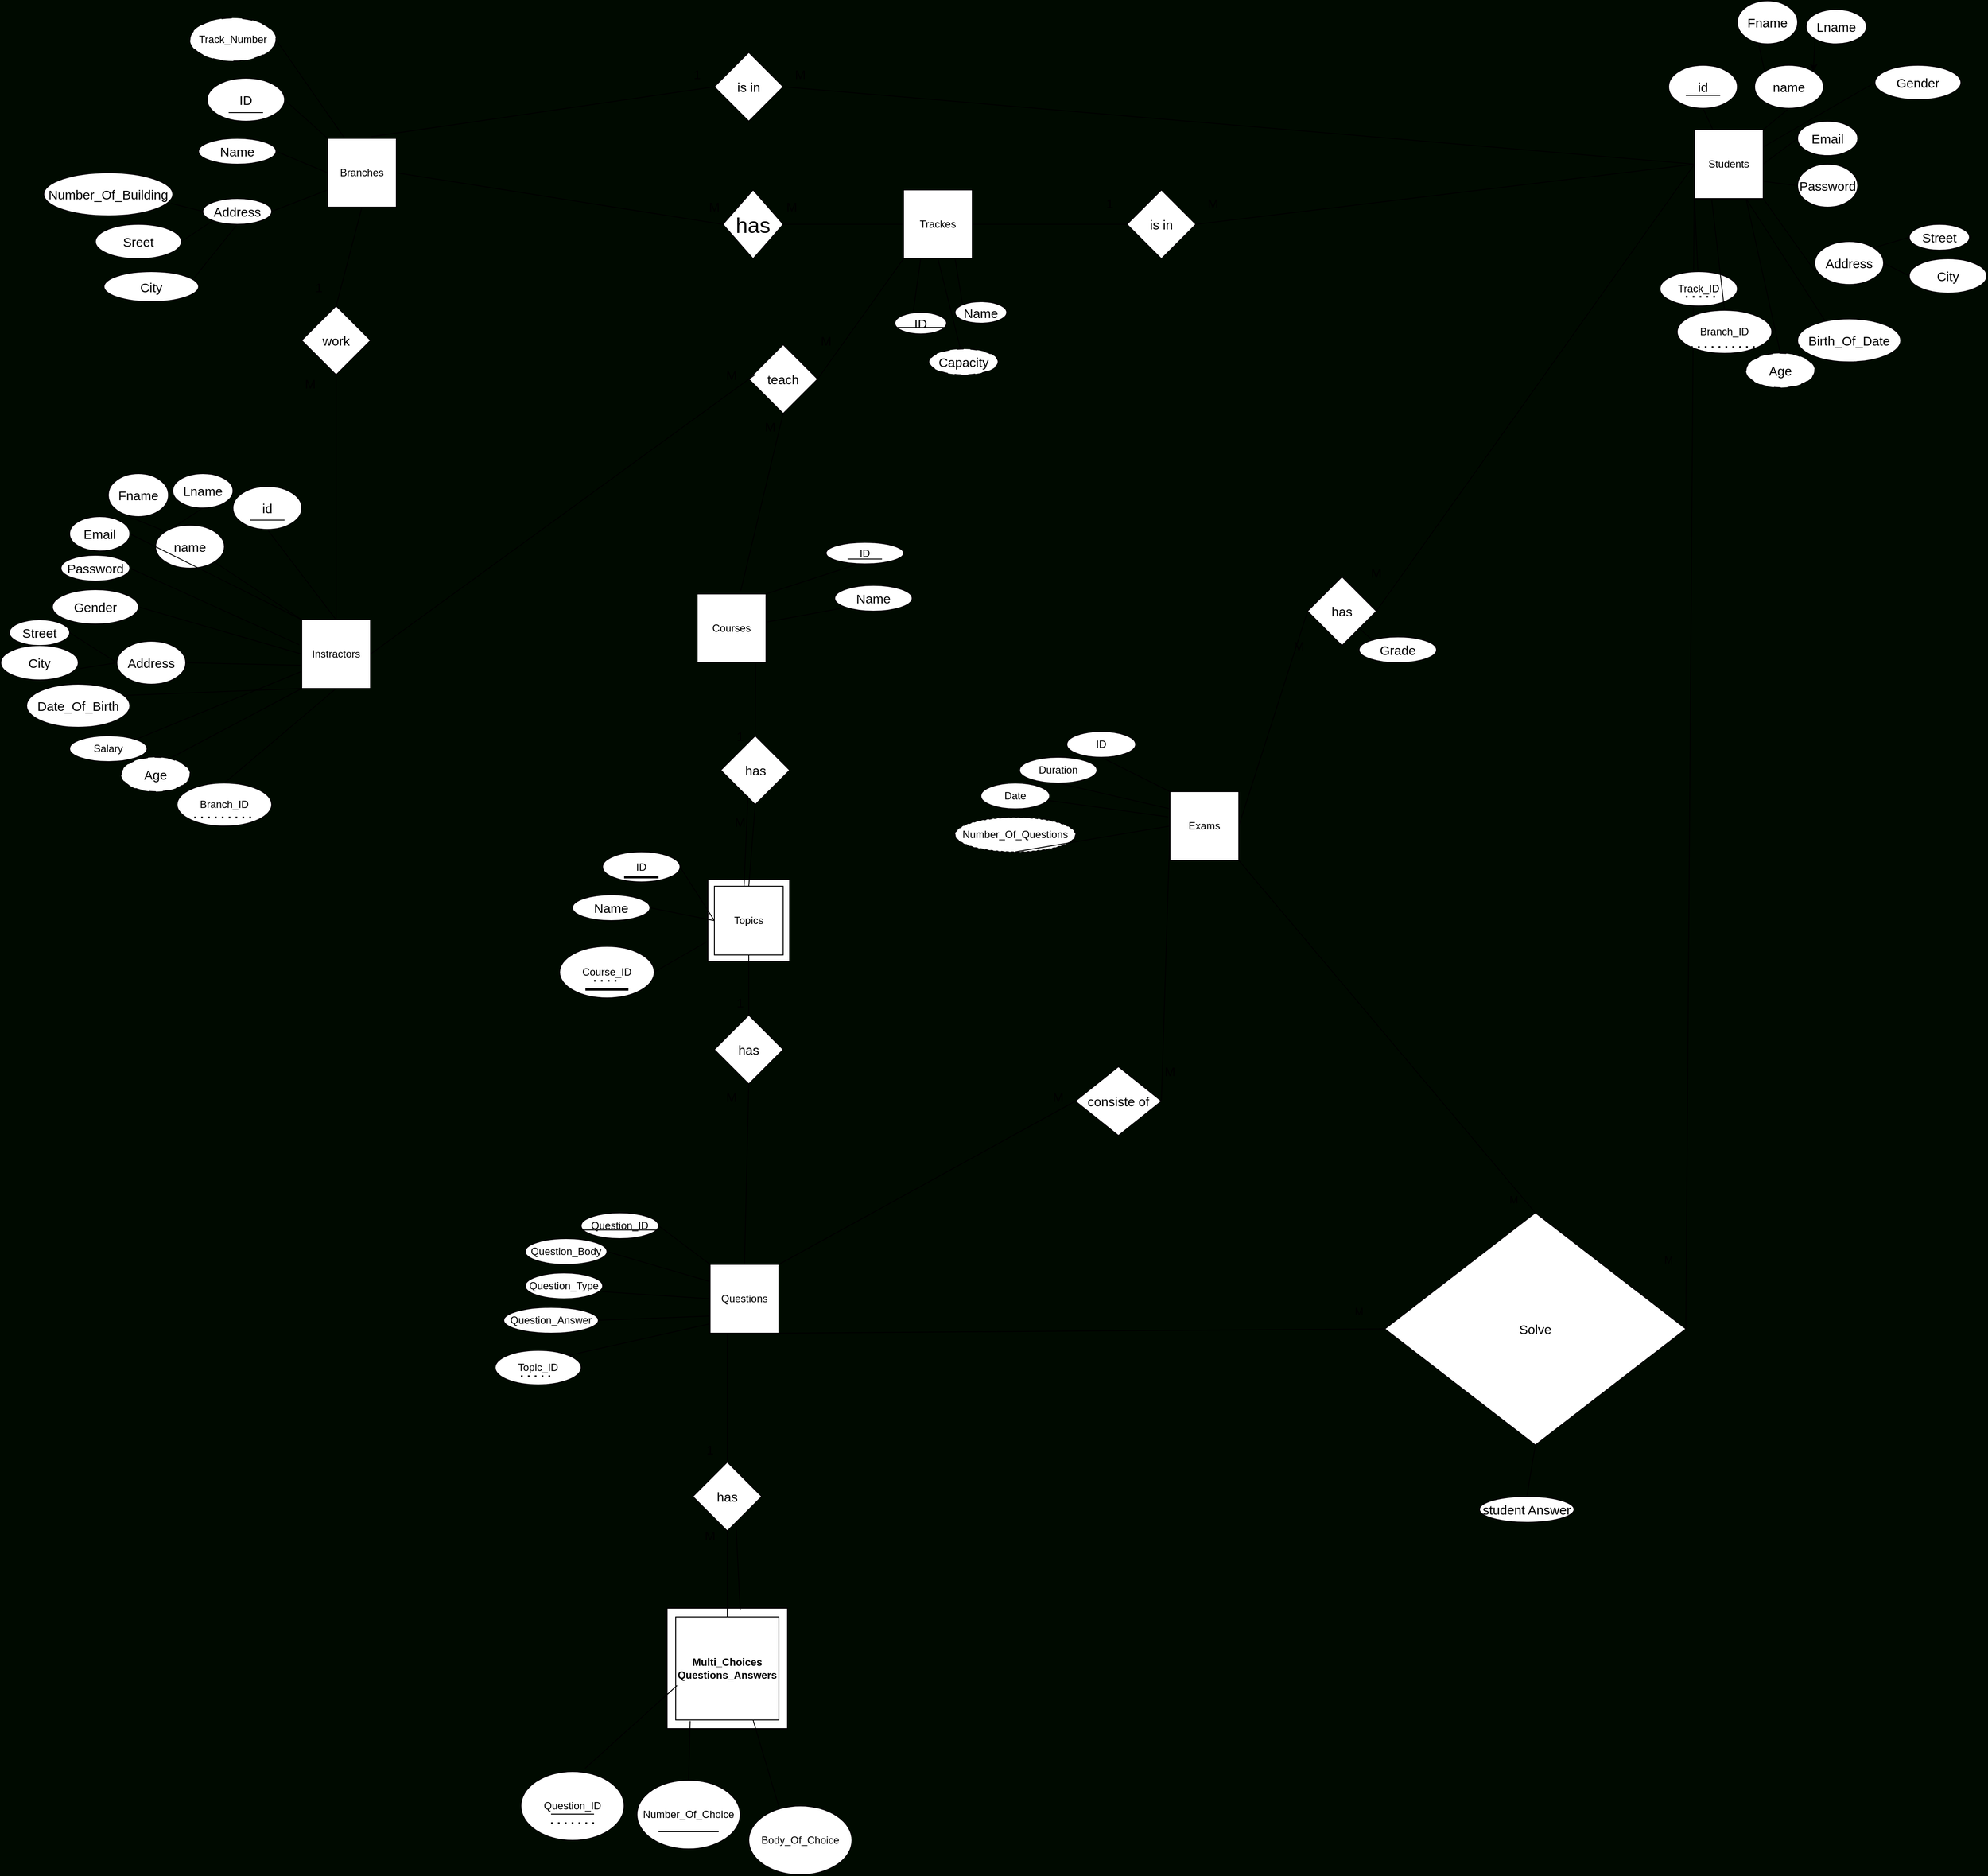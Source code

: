 <mxfile>
    <diagram id="-33Cei1-MyxtZkBtJxa4" name="Page-2">
        <mxGraphModel dx="3866" dy="2649" grid="1" gridSize="10" guides="0" tooltips="1" connect="1" arrows="1" fold="1" page="0" pageScale="1" pageWidth="850" pageHeight="1100" background="#000a00" math="0" shadow="0">
            <root>
                <mxCell id="0"/>
                <mxCell id="1" parent="0"/>
                <mxCell id="Fu7TBKyz4eI9DtGKC1yF-7" value="" style="whiteSpace=wrap;html=1;aspect=fixed;" parent="1" vertex="1">
                    <mxGeometry x="305" y="1760" width="140" height="140" as="geometry"/>
                </mxCell>
                <mxCell id="C3XXznOGY3TBKGL7pKct-18" value="" style="whiteSpace=wrap;html=1;aspect=fixed;" parent="1" vertex="1">
                    <mxGeometry x="352.5" y="912.5" width="95" height="95" as="geometry"/>
                </mxCell>
                <mxCell id="x1ZUqVB6L2o65wd4H-tt-1" value="Branches" style="whiteSpace=wrap;html=1;aspect=fixed;" parent="1" vertex="1">
                    <mxGeometry x="-90" y="50" width="80" height="80" as="geometry"/>
                </mxCell>
                <mxCell id="x1ZUqVB6L2o65wd4H-tt-2" value="Trackes" style="whiteSpace=wrap;html=1;aspect=fixed;" parent="1" vertex="1">
                    <mxGeometry x="580" y="110" width="80" height="80" as="geometry"/>
                </mxCell>
                <mxCell id="x1ZUqVB6L2o65wd4H-tt-3" value="has" style="rhombus;whiteSpace=wrap;html=1;fontSize=25;" parent="1" vertex="1">
                    <mxGeometry x="370" y="110" width="70" height="80" as="geometry"/>
                </mxCell>
                <mxCell id="x1ZUqVB6L2o65wd4H-tt-4" value="" style="endArrow=none;html=1;fontSize=25;entryX=0;entryY=0.5;entryDx=0;entryDy=0;exitX=1;exitY=0.5;exitDx=0;exitDy=0;" parent="1" source="x1ZUqVB6L2o65wd4H-tt-1" target="x1ZUqVB6L2o65wd4H-tt-3" edge="1">
                    <mxGeometry width="50" height="50" relative="1" as="geometry">
                        <mxPoint x="430" y="430" as="sourcePoint"/>
                        <mxPoint x="480" y="380" as="targetPoint"/>
                    </mxGeometry>
                </mxCell>
                <mxCell id="x1ZUqVB6L2o65wd4H-tt-7" value="&lt;font style=&quot;font-size: 15px;&quot;&gt;M&lt;/font&gt;" style="text;html=1;strokeColor=none;fillColor=none;align=center;verticalAlign=middle;whiteSpace=wrap;rounded=0;fontSize=25;" parent="1" vertex="1">
                    <mxGeometry x="350" y="110" width="20" height="30" as="geometry"/>
                </mxCell>
                <mxCell id="x1ZUqVB6L2o65wd4H-tt-8" value="&lt;font style=&quot;font-size: 15px;&quot;&gt;M&lt;/font&gt;" style="text;html=1;strokeColor=none;fillColor=none;align=center;verticalAlign=middle;whiteSpace=wrap;rounded=0;fontSize=25;" parent="1" vertex="1">
                    <mxGeometry x="440" y="110" width="20" height="30" as="geometry"/>
                </mxCell>
                <mxCell id="x1ZUqVB6L2o65wd4H-tt-9" value="" style="endArrow=none;html=1;fontSize=15;entryX=0;entryY=0.5;entryDx=0;entryDy=0;exitX=1;exitY=0.5;exitDx=0;exitDy=0;" parent="1" source="x1ZUqVB6L2o65wd4H-tt-3" target="x1ZUqVB6L2o65wd4H-tt-2" edge="1">
                    <mxGeometry width="50" height="50" relative="1" as="geometry">
                        <mxPoint x="430" y="160" as="sourcePoint"/>
                        <mxPoint x="480" y="380" as="targetPoint"/>
                    </mxGeometry>
                </mxCell>
                <mxCell id="B34xe9-bHc0KOxXKTYzR-1" value="Instractors" style="whiteSpace=wrap;html=1;aspect=fixed;" parent="1" vertex="1">
                    <mxGeometry x="-120" y="610" width="80" height="80" as="geometry"/>
                </mxCell>
                <mxCell id="B34xe9-bHc0KOxXKTYzR-2" value="work" style="rhombus;whiteSpace=wrap;html=1;fontSize=15;" parent="1" vertex="1">
                    <mxGeometry x="-120" y="245" width="80" height="80" as="geometry"/>
                </mxCell>
                <mxCell id="B34xe9-bHc0KOxXKTYzR-3" value="" style="endArrow=none;html=1;fontSize=15;entryX=0.5;entryY=1;entryDx=0;entryDy=0;exitX=0.5;exitY=0;exitDx=0;exitDy=0;" parent="1" source="B34xe9-bHc0KOxXKTYzR-2" target="x1ZUqVB6L2o65wd4H-tt-1" edge="1">
                    <mxGeometry width="50" height="50" relative="1" as="geometry">
                        <mxPoint x="430" y="430" as="sourcePoint"/>
                        <mxPoint x="480" y="380" as="targetPoint"/>
                    </mxGeometry>
                </mxCell>
                <mxCell id="B34xe9-bHc0KOxXKTYzR-4" value="" style="endArrow=none;html=1;fontSize=15;entryX=0.5;entryY=1;entryDx=0;entryDy=0;exitX=0.5;exitY=0;exitDx=0;exitDy=0;" parent="1" source="B34xe9-bHc0KOxXKTYzR-1" target="B34xe9-bHc0KOxXKTYzR-2" edge="1">
                    <mxGeometry width="50" height="50" relative="1" as="geometry">
                        <mxPoint x="430" y="430" as="sourcePoint"/>
                        <mxPoint x="480" y="380" as="targetPoint"/>
                    </mxGeometry>
                </mxCell>
                <mxCell id="B34xe9-bHc0KOxXKTYzR-5" value="1" style="text;html=1;strokeColor=none;fillColor=none;align=center;verticalAlign=middle;whiteSpace=wrap;rounded=0;fontSize=15;" parent="1" vertex="1">
                    <mxGeometry x="-130" y="207.5" width="60" height="30" as="geometry"/>
                </mxCell>
                <mxCell id="B34xe9-bHc0KOxXKTYzR-6" value="M" style="text;html=1;strokeColor=none;fillColor=none;align=center;verticalAlign=middle;whiteSpace=wrap;rounded=0;fontSize=15;" parent="1" vertex="1">
                    <mxGeometry x="-140" y="320" width="60" height="30" as="geometry"/>
                </mxCell>
                <mxCell id="1APvsUfh0vBcOlaK1SBE-1" value="Courses" style="whiteSpace=wrap;html=1;aspect=fixed;" parent="1" vertex="1">
                    <mxGeometry x="340" y="580" width="80" height="80" as="geometry"/>
                </mxCell>
                <mxCell id="1APvsUfh0vBcOlaK1SBE-2" value="teach" style="rhombus;whiteSpace=wrap;html=1;fontSize=15;" parent="1" vertex="1">
                    <mxGeometry x="400" y="290" width="80" height="80" as="geometry"/>
                </mxCell>
                <mxCell id="1APvsUfh0vBcOlaK1SBE-3" value="" style="endArrow=none;html=1;fontSize=15;entryX=0.088;entryY=0.438;entryDx=0;entryDy=0;entryPerimeter=0;exitX=1;exitY=0.5;exitDx=0;exitDy=0;" parent="1" source="B34xe9-bHc0KOxXKTYzR-1" target="1APvsUfh0vBcOlaK1SBE-2" edge="1">
                    <mxGeometry width="50" height="50" relative="1" as="geometry">
                        <mxPoint x="430" y="430" as="sourcePoint"/>
                        <mxPoint x="480" y="380" as="targetPoint"/>
                    </mxGeometry>
                </mxCell>
                <mxCell id="1APvsUfh0vBcOlaK1SBE-4" value="" style="endArrow=none;html=1;fontSize=15;entryX=0.5;entryY=1;entryDx=0;entryDy=0;exitX=0.633;exitY=-0.046;exitDx=0;exitDy=0;exitPerimeter=0;" parent="1" source="1APvsUfh0vBcOlaK1SBE-1" target="1APvsUfh0vBcOlaK1SBE-2" edge="1">
                    <mxGeometry width="50" height="50" relative="1" as="geometry">
                        <mxPoint x="430" y="430" as="sourcePoint"/>
                        <mxPoint x="480" y="380" as="targetPoint"/>
                    </mxGeometry>
                </mxCell>
                <mxCell id="1APvsUfh0vBcOlaK1SBE-5" value="" style="endArrow=none;html=1;fontSize=15;entryX=0;entryY=1;entryDx=0;entryDy=0;exitX=1;exitY=0.5;exitDx=0;exitDy=0;" parent="1" source="1APvsUfh0vBcOlaK1SBE-2" target="x1ZUqVB6L2o65wd4H-tt-2" edge="1">
                    <mxGeometry width="50" height="50" relative="1" as="geometry">
                        <mxPoint x="430" y="430" as="sourcePoint"/>
                        <mxPoint x="480" y="380" as="targetPoint"/>
                    </mxGeometry>
                </mxCell>
                <mxCell id="1APvsUfh0vBcOlaK1SBE-6" value="M" style="text;html=1;strokeColor=none;fillColor=none;align=center;verticalAlign=middle;whiteSpace=wrap;rounded=0;fontSize=15;" parent="1" vertex="1">
                    <mxGeometry x="395" y="370" width="60" height="30" as="geometry"/>
                </mxCell>
                <mxCell id="1APvsUfh0vBcOlaK1SBE-7" value="M" style="text;html=1;strokeColor=none;fillColor=none;align=center;verticalAlign=middle;whiteSpace=wrap;rounded=0;fontSize=15;" parent="1" vertex="1">
                    <mxGeometry x="350" y="310" width="60" height="30" as="geometry"/>
                </mxCell>
                <mxCell id="1APvsUfh0vBcOlaK1SBE-8" value="M" style="text;html=1;strokeColor=none;fillColor=none;align=center;verticalAlign=middle;whiteSpace=wrap;rounded=0;fontSize=15;" parent="1" vertex="1">
                    <mxGeometry x="460" y="270" width="60" height="30" as="geometry"/>
                </mxCell>
                <mxCell id="ZK8i38kiM4cNsCNuGBnY-1" value="Students&lt;br&gt;" style="whiteSpace=wrap;html=1;aspect=fixed;" parent="1" vertex="1">
                    <mxGeometry x="1500" y="40" width="80" height="80" as="geometry"/>
                </mxCell>
                <mxCell id="ZK8i38kiM4cNsCNuGBnY-2" value="is in" style="rhombus;whiteSpace=wrap;html=1;fontSize=15;" parent="1" vertex="1">
                    <mxGeometry x="840" y="110" width="80" height="80" as="geometry"/>
                </mxCell>
                <mxCell id="ZK8i38kiM4cNsCNuGBnY-5" value="" style="endArrow=none;html=1;fontSize=15;exitX=0;exitY=0.5;exitDx=0;exitDy=0;entryX=1;entryY=0.5;entryDx=0;entryDy=0;" parent="1" source="ZK8i38kiM4cNsCNuGBnY-1" target="ZK8i38kiM4cNsCNuGBnY-2" edge="1">
                    <mxGeometry width="50" height="50" relative="1" as="geometry">
                        <mxPoint x="430" y="430" as="sourcePoint"/>
                        <mxPoint x="930" y="160" as="targetPoint"/>
                    </mxGeometry>
                </mxCell>
                <mxCell id="ZK8i38kiM4cNsCNuGBnY-6" value="" style="endArrow=none;html=1;fontSize=15;entryX=1;entryY=0.5;entryDx=0;entryDy=0;exitX=0;exitY=0.5;exitDx=0;exitDy=0;" parent="1" source="ZK8i38kiM4cNsCNuGBnY-2" target="x1ZUqVB6L2o65wd4H-tt-2" edge="1">
                    <mxGeometry width="50" height="50" relative="1" as="geometry">
                        <mxPoint x="430" y="430" as="sourcePoint"/>
                        <mxPoint x="480" y="380" as="targetPoint"/>
                    </mxGeometry>
                </mxCell>
                <mxCell id="ZK8i38kiM4cNsCNuGBnY-7" value="1" style="text;html=1;strokeColor=none;fillColor=none;align=center;verticalAlign=middle;whiteSpace=wrap;rounded=0;fontSize=15;" parent="1" vertex="1">
                    <mxGeometry x="790" y="110" width="60" height="30" as="geometry"/>
                </mxCell>
                <mxCell id="ZK8i38kiM4cNsCNuGBnY-8" value="M" style="text;html=1;strokeColor=none;fillColor=none;align=center;verticalAlign=middle;whiteSpace=wrap;rounded=0;fontSize=15;" parent="1" vertex="1">
                    <mxGeometry x="910" y="110" width="60" height="30" as="geometry"/>
                </mxCell>
                <mxCell id="ZK8i38kiM4cNsCNuGBnY-9" value="is in" style="rhombus;whiteSpace=wrap;html=1;fontSize=15;" parent="1" vertex="1">
                    <mxGeometry x="360" y="-50" width="80" height="80" as="geometry"/>
                </mxCell>
                <mxCell id="ZK8i38kiM4cNsCNuGBnY-10" value="" style="endArrow=none;html=1;fontSize=15;entryX=0;entryY=0.5;entryDx=0;entryDy=0;exitX=0.638;exitY=-0.025;exitDx=0;exitDy=0;exitPerimeter=0;" parent="1" source="x1ZUqVB6L2o65wd4H-tt-1" target="ZK8i38kiM4cNsCNuGBnY-9" edge="1">
                    <mxGeometry width="50" height="50" relative="1" as="geometry">
                        <mxPoint x="430" y="130" as="sourcePoint"/>
                        <mxPoint x="480" y="80" as="targetPoint"/>
                    </mxGeometry>
                </mxCell>
                <mxCell id="ZK8i38kiM4cNsCNuGBnY-16" value="" style="endArrow=none;html=1;fontSize=15;entryX=1;entryY=0.5;entryDx=0;entryDy=0;exitX=0;exitY=0.5;exitDx=0;exitDy=0;" parent="1" source="ZK8i38kiM4cNsCNuGBnY-1" target="ZK8i38kiM4cNsCNuGBnY-9" edge="1">
                    <mxGeometry width="50" height="50" relative="1" as="geometry">
                        <mxPoint x="450" y="60" as="sourcePoint"/>
                        <mxPoint x="500" y="10" as="targetPoint"/>
                    </mxGeometry>
                </mxCell>
                <mxCell id="ZK8i38kiM4cNsCNuGBnY-17" value="1" style="text;html=1;strokeColor=none;fillColor=none;align=center;verticalAlign=middle;whiteSpace=wrap;rounded=0;fontSize=15;" parent="1" vertex="1">
                    <mxGeometry x="310" y="-40" width="60" height="30" as="geometry"/>
                </mxCell>
                <mxCell id="ZK8i38kiM4cNsCNuGBnY-18" value="M" style="text;html=1;strokeColor=none;fillColor=none;align=center;verticalAlign=middle;whiteSpace=wrap;rounded=0;fontSize=15;" parent="1" vertex="1">
                    <mxGeometry x="430" y="-40" width="60" height="30" as="geometry"/>
                </mxCell>
                <mxCell id="ab6ClW7MfKBArkYZjt3i-1" value="Topics" style="whiteSpace=wrap;html=1;aspect=fixed;" parent="1" vertex="1">
                    <mxGeometry x="360" y="920" width="80" height="80" as="geometry"/>
                </mxCell>
                <mxCell id="ab6ClW7MfKBArkYZjt3i-2" value="has" style="rhombus;whiteSpace=wrap;html=1;fontSize=15;" parent="1" vertex="1">
                    <mxGeometry x="367.5" y="745" width="80" height="80" as="geometry"/>
                </mxCell>
                <mxCell id="ab6ClW7MfKBArkYZjt3i-3" value="" style="endArrow=none;html=1;fontSize=15;exitX=0.5;exitY=0;exitDx=0;exitDy=0;" parent="1" source="ab6ClW7MfKBArkYZjt3i-2" edge="1">
                    <mxGeometry width="50" height="50" relative="1" as="geometry">
                        <mxPoint x="430" y="750" as="sourcePoint"/>
                        <mxPoint x="408" y="660" as="targetPoint"/>
                    </mxGeometry>
                </mxCell>
                <mxCell id="ab6ClW7MfKBArkYZjt3i-4" value="" style="endArrow=none;html=1;fontSize=15;entryX=0.394;entryY=0.875;entryDx=0;entryDy=0;exitX=0.431;exitY=0.003;exitDx=0;exitDy=0;entryPerimeter=0;exitPerimeter=0;" parent="1" source="ab6ClW7MfKBArkYZjt3i-1" target="ab6ClW7MfKBArkYZjt3i-2" edge="1">
                    <mxGeometry width="50" height="50" relative="1" as="geometry">
                        <mxPoint x="430" y="750" as="sourcePoint"/>
                        <mxPoint x="480" y="700" as="targetPoint"/>
                    </mxGeometry>
                </mxCell>
                <mxCell id="ab6ClW7MfKBArkYZjt3i-5" value="1" style="text;html=1;strokeColor=none;fillColor=none;align=center;verticalAlign=middle;whiteSpace=wrap;rounded=0;fontSize=15;" parent="1" vertex="1">
                    <mxGeometry x="360" y="730" width="60" height="30" as="geometry"/>
                </mxCell>
                <mxCell id="ab6ClW7MfKBArkYZjt3i-6" value="M" style="text;html=1;strokeColor=none;fillColor=none;align=center;verticalAlign=middle;whiteSpace=wrap;rounded=0;fontSize=15;" parent="1" vertex="1">
                    <mxGeometry x="360" y="830" width="60" height="30" as="geometry"/>
                </mxCell>
                <mxCell id="Ij5aEjueVrOiI7BzLRH4-1" value="Questions" style="whiteSpace=wrap;html=1;aspect=fixed;" parent="1" vertex="1">
                    <mxGeometry x="355" y="1360" width="80" height="80" as="geometry"/>
                </mxCell>
                <mxCell id="5678s7QexzbHqd27030S-1" value="has" style="rhombus;whiteSpace=wrap;html=1;fontSize=15;" parent="1" vertex="1">
                    <mxGeometry x="360" y="1070" width="80" height="80" as="geometry"/>
                </mxCell>
                <mxCell id="5678s7QexzbHqd27030S-2" value="" style="endArrow=none;html=1;fontSize=15;entryX=0.5;entryY=1;entryDx=0;entryDy=0;exitX=0.5;exitY=0;exitDx=0;exitDy=0;" parent="1" source="Ij5aEjueVrOiI7BzLRH4-1" target="5678s7QexzbHqd27030S-1" edge="1">
                    <mxGeometry width="50" height="50" relative="1" as="geometry">
                        <mxPoint x="430" y="750" as="sourcePoint"/>
                        <mxPoint x="480" y="700" as="targetPoint"/>
                    </mxGeometry>
                </mxCell>
                <mxCell id="5678s7QexzbHqd27030S-4" value="" style="endArrow=none;html=1;fontSize=15;entryX=0.5;entryY=1;entryDx=0;entryDy=0;exitX=0.5;exitY=0;exitDx=0;exitDy=0;" parent="1" source="5678s7QexzbHqd27030S-1" target="ab6ClW7MfKBArkYZjt3i-1" edge="1">
                    <mxGeometry width="50" height="50" relative="1" as="geometry">
                        <mxPoint x="360" y="1050" as="sourcePoint"/>
                        <mxPoint x="410" y="1000" as="targetPoint"/>
                    </mxGeometry>
                </mxCell>
                <mxCell id="5678s7QexzbHqd27030S-5" value="1" style="text;html=1;strokeColor=none;fillColor=none;align=center;verticalAlign=middle;whiteSpace=wrap;rounded=0;fontSize=15;" parent="1" vertex="1">
                    <mxGeometry x="360" y="1040" width="60" height="30" as="geometry"/>
                </mxCell>
                <mxCell id="5678s7QexzbHqd27030S-6" value="M" style="text;html=1;strokeColor=none;fillColor=none;align=center;verticalAlign=middle;whiteSpace=wrap;rounded=0;fontSize=15;" parent="1" vertex="1">
                    <mxGeometry x="350" y="1150" width="60" height="30" as="geometry"/>
                </mxCell>
                <mxCell id="MNkr-cBMKgHOvFw-JObe-1" value="Multi_Choices&lt;br&gt;Questions_Answers" style="whiteSpace=wrap;html=1;aspect=fixed;fontStyle=1" parent="1" vertex="1">
                    <mxGeometry x="315" y="1770" width="120" height="120" as="geometry"/>
                </mxCell>
                <mxCell id="MNkr-cBMKgHOvFw-JObe-2" value="has" style="rhombus;whiteSpace=wrap;html=1;fontSize=15;" parent="1" vertex="1">
                    <mxGeometry x="335" y="1590" width="80" height="80" as="geometry"/>
                </mxCell>
                <mxCell id="MNkr-cBMKgHOvFw-JObe-3" value="" style="endArrow=none;html=1;fontSize=15;entryX=0.5;entryY=0;entryDx=0;entryDy=0;exitX=0.25;exitY=1;exitDx=0;exitDy=0;" parent="1" source="Ij5aEjueVrOiI7BzLRH4-1" target="MNkr-cBMKgHOvFw-JObe-2" edge="1">
                    <mxGeometry width="50" height="50" relative="1" as="geometry">
                        <mxPoint x="725" y="1240" as="sourcePoint"/>
                        <mxPoint x="775" y="1190" as="targetPoint"/>
                    </mxGeometry>
                </mxCell>
                <mxCell id="MNkr-cBMKgHOvFw-JObe-4" value="" style="endArrow=none;html=1;fontSize=15;entryX=0.5;entryY=0;entryDx=0;entryDy=0;" parent="1" source="MNkr-cBMKgHOvFw-JObe-2" target="MNkr-cBMKgHOvFw-JObe-1" edge="1">
                    <mxGeometry width="50" height="50" relative="1" as="geometry">
                        <mxPoint x="725" y="1240" as="sourcePoint"/>
                        <mxPoint x="775" y="1190" as="targetPoint"/>
                    </mxGeometry>
                </mxCell>
                <mxCell id="MNkr-cBMKgHOvFw-JObe-5" value="1" style="text;html=1;strokeColor=none;fillColor=none;align=center;verticalAlign=middle;whiteSpace=wrap;rounded=0;fontSize=15;" parent="1" vertex="1">
                    <mxGeometry x="325" y="1560" width="60" height="30" as="geometry"/>
                </mxCell>
                <mxCell id="MNkr-cBMKgHOvFw-JObe-6" value="M" style="text;html=1;strokeColor=none;fillColor=none;align=center;verticalAlign=middle;whiteSpace=wrap;rounded=0;fontSize=15;" parent="1" vertex="1">
                    <mxGeometry x="325" y="1660" width="60" height="30" as="geometry"/>
                </mxCell>
                <mxCell id="RWAqOIKECp84sDF3Jtlx-1" value="Exams" style="whiteSpace=wrap;html=1;aspect=fixed;" parent="1" vertex="1">
                    <mxGeometry x="890" y="810" width="80" height="80" as="geometry"/>
                </mxCell>
                <mxCell id="RWAqOIKECp84sDF3Jtlx-2" value="consiste of" style="rhombus;whiteSpace=wrap;html=1;fontSize=15;" parent="1" vertex="1">
                    <mxGeometry x="780" y="1130" width="100" height="80" as="geometry"/>
                </mxCell>
                <mxCell id="RWAqOIKECp84sDF3Jtlx-3" value="" style="endArrow=none;html=1;fontSize=15;entryX=0;entryY=0.5;entryDx=0;entryDy=0;exitX=1;exitY=0;exitDx=0;exitDy=0;" parent="1" source="Ij5aEjueVrOiI7BzLRH4-1" target="RWAqOIKECp84sDF3Jtlx-2" edge="1">
                    <mxGeometry width="50" height="50" relative="1" as="geometry">
                        <mxPoint x="430" y="840" as="sourcePoint"/>
                        <mxPoint x="480" y="790" as="targetPoint"/>
                    </mxGeometry>
                </mxCell>
                <mxCell id="RWAqOIKECp84sDF3Jtlx-4" value="" style="endArrow=none;html=1;fontSize=15;entryX=0;entryY=0.5;entryDx=0;entryDy=0;exitX=1;exitY=0.5;exitDx=0;exitDy=0;" parent="1" source="RWAqOIKECp84sDF3Jtlx-2" target="RWAqOIKECp84sDF3Jtlx-1" edge="1">
                    <mxGeometry width="50" height="50" relative="1" as="geometry">
                        <mxPoint x="430" y="840" as="sourcePoint"/>
                        <mxPoint x="480" y="790" as="targetPoint"/>
                    </mxGeometry>
                </mxCell>
                <mxCell id="RWAqOIKECp84sDF3Jtlx-5" value="M" style="text;html=1;strokeColor=none;fillColor=none;align=center;verticalAlign=middle;whiteSpace=wrap;rounded=0;fontSize=15;" parent="1" vertex="1">
                    <mxGeometry x="860" y="1120" width="60" height="30" as="geometry"/>
                </mxCell>
                <mxCell id="RWAqOIKECp84sDF3Jtlx-6" value="M" style="text;html=1;strokeColor=none;fillColor=none;align=center;verticalAlign=middle;whiteSpace=wrap;rounded=0;fontSize=15;" parent="1" vertex="1">
                    <mxGeometry x="730" y="1150" width="60" height="30" as="geometry"/>
                </mxCell>
                <mxCell id="5En7IW4vDncshQzcjhbE-1" value="has" style="rhombus;whiteSpace=wrap;html=1;fontSize=15;" parent="1" vertex="1">
                    <mxGeometry x="1050" y="560" width="80" height="80" as="geometry"/>
                </mxCell>
                <mxCell id="5En7IW4vDncshQzcjhbE-2" value="" style="endArrow=none;html=1;fontSize=15;entryX=0;entryY=0.5;entryDx=0;entryDy=0;exitX=1;exitY=0.5;exitDx=0;exitDy=0;" parent="1" source="5En7IW4vDncshQzcjhbE-1" target="ZK8i38kiM4cNsCNuGBnY-1" edge="1">
                    <mxGeometry width="50" height="50" relative="1" as="geometry">
                        <mxPoint x="660" y="400" as="sourcePoint"/>
                        <mxPoint x="710" y="350" as="targetPoint"/>
                    </mxGeometry>
                </mxCell>
                <mxCell id="5En7IW4vDncshQzcjhbE-3" value="" style="endArrow=none;html=1;fontSize=15;entryX=0;entryY=0.5;entryDx=0;entryDy=0;exitX=1;exitY=0.5;exitDx=0;exitDy=0;" parent="1" source="RWAqOIKECp84sDF3Jtlx-1" target="5En7IW4vDncshQzcjhbE-1" edge="1">
                    <mxGeometry width="50" height="50" relative="1" as="geometry">
                        <mxPoint x="660" y="400" as="sourcePoint"/>
                        <mxPoint x="710" y="350" as="targetPoint"/>
                    </mxGeometry>
                </mxCell>
                <mxCell id="5En7IW4vDncshQzcjhbE-4" value="M" style="text;html=1;strokeColor=none;fillColor=none;align=center;verticalAlign=middle;whiteSpace=wrap;rounded=0;fontSize=15;" parent="1" vertex="1">
                    <mxGeometry x="1100" y="540" width="60" height="30" as="geometry"/>
                </mxCell>
                <mxCell id="5En7IW4vDncshQzcjhbE-5" value="M" style="text;html=1;strokeColor=none;fillColor=none;align=center;verticalAlign=middle;whiteSpace=wrap;rounded=0;fontSize=15;" parent="1" vertex="1">
                    <mxGeometry x="1010" y="625" width="60" height="30" as="geometry"/>
                </mxCell>
                <mxCell id="5En7IW4vDncshQzcjhbE-6" value="Solve" style="rhombus;whiteSpace=wrap;html=1;fontSize=15;" parent="1" vertex="1">
                    <mxGeometry x="1140" y="1300" width="350" height="270" as="geometry"/>
                </mxCell>
                <mxCell id="5En7IW4vDncshQzcjhbE-10" value="" style="endArrow=none;html=1;fontSize=15;exitX=1;exitY=0.5;exitDx=0;exitDy=0;entryX=0;entryY=0.5;entryDx=0;entryDy=0;" parent="1" source="5En7IW4vDncshQzcjhbE-6" target="ZK8i38kiM4cNsCNuGBnY-1" edge="1">
                    <mxGeometry width="50" height="50" relative="1" as="geometry">
                        <mxPoint x="1220" y="940" as="sourcePoint"/>
                        <mxPoint x="1270" y="890" as="targetPoint"/>
                    </mxGeometry>
                </mxCell>
                <mxCell id="5En7IW4vDncshQzcjhbE-11" value="" style="endArrow=none;html=1;fontSize=15;exitX=1;exitY=1;exitDx=0;exitDy=0;entryX=0;entryY=0.5;entryDx=0;entryDy=0;" parent="1" source="Ij5aEjueVrOiI7BzLRH4-1" target="5En7IW4vDncshQzcjhbE-6" edge="1">
                    <mxGeometry width="50" height="50" relative="1" as="geometry">
                        <mxPoint x="660" y="940" as="sourcePoint"/>
                        <mxPoint x="710" y="890" as="targetPoint"/>
                    </mxGeometry>
                </mxCell>
                <mxCell id="5En7IW4vDncshQzcjhbE-12" value="" style="endArrow=none;html=1;fontSize=15;entryX=1;entryY=1;entryDx=0;entryDy=0;exitX=0.5;exitY=0;exitDx=0;exitDy=0;" parent="1" source="5En7IW4vDncshQzcjhbE-6" target="RWAqOIKECp84sDF3Jtlx-1" edge="1">
                    <mxGeometry width="50" height="50" relative="1" as="geometry">
                        <mxPoint x="660" y="970" as="sourcePoint"/>
                        <mxPoint x="710" y="920" as="targetPoint"/>
                    </mxGeometry>
                </mxCell>
                <mxCell id="5En7IW4vDncshQzcjhbE-13" value="student Answer" style="ellipse;whiteSpace=wrap;html=1;fontSize=15;" parent="1" vertex="1">
                    <mxGeometry x="1250" y="1630" width="110" height="30" as="geometry"/>
                </mxCell>
                <mxCell id="5En7IW4vDncshQzcjhbE-14" value="" style="endArrow=none;html=1;fontSize=15;exitX=0.5;exitY=0;exitDx=0;exitDy=0;entryX=0.5;entryY=1;entryDx=0;entryDy=0;" parent="1" source="5En7IW4vDncshQzcjhbE-13" target="5En7IW4vDncshQzcjhbE-6" edge="1">
                    <mxGeometry width="50" height="50" relative="1" as="geometry">
                        <mxPoint x="1150" y="1330" as="sourcePoint"/>
                        <mxPoint x="1200" y="1280" as="targetPoint"/>
                    </mxGeometry>
                </mxCell>
                <mxCell id="5En7IW4vDncshQzcjhbE-15" value="" style="endArrow=none;html=1;fontSize=15;entryX=1;entryY=1;entryDx=0;entryDy=0;startArrow=none;exitX=0.5;exitY=1;exitDx=0;exitDy=0;" parent="1" source="5En7IW4vDncshQzcjhbE-16" target="5En7IW4vDncshQzcjhbE-1" edge="1">
                    <mxGeometry width="50" height="50" relative="1" as="geometry">
                        <mxPoint x="1090" y="525" as="sourcePoint"/>
                        <mxPoint x="710" y="830" as="targetPoint"/>
                    </mxGeometry>
                </mxCell>
                <mxCell id="5En7IW4vDncshQzcjhbE-16" value="Grade" style="ellipse;whiteSpace=wrap;html=1;fontSize=15;" parent="1" vertex="1">
                    <mxGeometry x="1110" y="630" width="90" height="30" as="geometry"/>
                </mxCell>
                <mxCell id="9ywBwpJ867fxIrzeouce-1" value="id" style="ellipse;whiteSpace=wrap;html=1;fontSize=15;" parent="1" vertex="1">
                    <mxGeometry x="1470" y="-35" width="80" height="50" as="geometry"/>
                </mxCell>
                <mxCell id="9ywBwpJ867fxIrzeouce-2" value="name" style="ellipse;whiteSpace=wrap;html=1;fontSize=15;" parent="1" vertex="1">
                    <mxGeometry x="1570" y="-35" width="80" height="50" as="geometry"/>
                </mxCell>
                <mxCell id="9ywBwpJ867fxIrzeouce-3" value="Fname" style="ellipse;whiteSpace=wrap;html=1;fontSize=15;" parent="1" vertex="1">
                    <mxGeometry x="1550" y="-110" width="70" height="50" as="geometry"/>
                </mxCell>
                <mxCell id="9ywBwpJ867fxIrzeouce-7" style="edgeStyle=none;html=1;exitX=0;exitY=1;exitDx=0;exitDy=0;entryX=1;entryY=0;entryDx=0;entryDy=0;fontSize=15;" parent="1" source="9ywBwpJ867fxIrzeouce-4" target="9ywBwpJ867fxIrzeouce-2" edge="1">
                    <mxGeometry relative="1" as="geometry"/>
                </mxCell>
                <mxCell id="9ywBwpJ867fxIrzeouce-4" value="Lname" style="ellipse;whiteSpace=wrap;html=1;fontSize=15;" parent="1" vertex="1">
                    <mxGeometry x="1630" y="-100" width="70" height="40" as="geometry"/>
                </mxCell>
                <mxCell id="9ywBwpJ867fxIrzeouce-5" value="" style="endArrow=none;html=1;fontSize=15;entryX=0.352;entryY=1.007;entryDx=0;entryDy=0;entryPerimeter=0;exitX=0;exitY=0;exitDx=0;exitDy=0;" parent="1" source="9ywBwpJ867fxIrzeouce-2" target="9ywBwpJ867fxIrzeouce-3" edge="1">
                    <mxGeometry width="50" height="50" relative="1" as="geometry">
                        <mxPoint x="1020" y="180" as="sourcePoint"/>
                        <mxPoint x="1070" y="130" as="targetPoint"/>
                    </mxGeometry>
                </mxCell>
                <mxCell id="9ywBwpJ867fxIrzeouce-6" value="" style="endArrow=none;html=1;fontSize=15;entryX=0.5;entryY=1;entryDx=0;entryDy=0;" parent="1" source="ZK8i38kiM4cNsCNuGBnY-1" target="9ywBwpJ867fxIrzeouce-1" edge="1">
                    <mxGeometry width="50" height="50" relative="1" as="geometry">
                        <mxPoint x="1520" y="40" as="sourcePoint"/>
                        <mxPoint x="1070" y="130" as="targetPoint"/>
                    </mxGeometry>
                </mxCell>
                <mxCell id="9ywBwpJ867fxIrzeouce-8" value="" style="endArrow=none;html=1;fontSize=15;entryX=0.5;entryY=1;entryDx=0;entryDy=0;exitX=1;exitY=0;exitDx=0;exitDy=0;" parent="1" source="ZK8i38kiM4cNsCNuGBnY-1" target="9ywBwpJ867fxIrzeouce-2" edge="1">
                    <mxGeometry width="50" height="50" relative="1" as="geometry">
                        <mxPoint x="1020" y="180" as="sourcePoint"/>
                        <mxPoint x="1070" y="130" as="targetPoint"/>
                    </mxGeometry>
                </mxCell>
                <mxCell id="9ywBwpJ867fxIrzeouce-9" value="Email" style="ellipse;whiteSpace=wrap;html=1;fontSize=15;" parent="1" vertex="1">
                    <mxGeometry x="1620" y="30" width="70" height="40" as="geometry"/>
                </mxCell>
                <mxCell id="9ywBwpJ867fxIrzeouce-10" value="Password" style="ellipse;whiteSpace=wrap;html=1;fontSize=15;" parent="1" vertex="1">
                    <mxGeometry x="1620" y="80" width="70" height="50" as="geometry"/>
                </mxCell>
                <mxCell id="9ywBwpJ867fxIrzeouce-11" value="Address" style="ellipse;whiteSpace=wrap;html=1;fontSize=15;" parent="1" vertex="1">
                    <mxGeometry x="1640" y="170" width="80" height="50" as="geometry"/>
                </mxCell>
                <mxCell id="9ywBwpJ867fxIrzeouce-12" value="" style="endArrow=none;html=1;fontSize=15;entryX=0;entryY=0.5;entryDx=0;entryDy=0;exitX=1;exitY=0.5;exitDx=0;exitDy=0;" parent="1" source="ZK8i38kiM4cNsCNuGBnY-1" target="9ywBwpJ867fxIrzeouce-9" edge="1">
                    <mxGeometry width="50" height="50" relative="1" as="geometry">
                        <mxPoint x="1020" y="180" as="sourcePoint"/>
                        <mxPoint x="1070" y="130" as="targetPoint"/>
                    </mxGeometry>
                </mxCell>
                <mxCell id="9ywBwpJ867fxIrzeouce-13" value="" style="endArrow=none;html=1;fontSize=15;entryX=0;entryY=0.5;entryDx=0;entryDy=0;exitX=1;exitY=0.75;exitDx=0;exitDy=0;" parent="1" source="ZK8i38kiM4cNsCNuGBnY-1" target="9ywBwpJ867fxIrzeouce-10" edge="1">
                    <mxGeometry width="50" height="50" relative="1" as="geometry">
                        <mxPoint x="1020" y="180" as="sourcePoint"/>
                        <mxPoint x="1070" y="130" as="targetPoint"/>
                    </mxGeometry>
                </mxCell>
                <mxCell id="9ywBwpJ867fxIrzeouce-14" value="Street" style="ellipse;whiteSpace=wrap;html=1;fontSize=15;" parent="1" vertex="1">
                    <mxGeometry x="1750" y="150" width="70" height="30" as="geometry"/>
                </mxCell>
                <mxCell id="9ywBwpJ867fxIrzeouce-15" value="City" style="ellipse;whiteSpace=wrap;html=1;fontSize=15;" parent="1" vertex="1">
                    <mxGeometry x="1750" y="190" width="90" height="40" as="geometry"/>
                </mxCell>
                <mxCell id="9ywBwpJ867fxIrzeouce-17" value="" style="endArrow=none;html=1;fontSize=15;entryX=0;entryY=0.5;entryDx=0;entryDy=0;exitX=1;exitY=0;exitDx=0;exitDy=0;" parent="1" source="9ywBwpJ867fxIrzeouce-11" target="9ywBwpJ867fxIrzeouce-14" edge="1">
                    <mxGeometry width="50" height="50" relative="1" as="geometry">
                        <mxPoint x="1020" y="180" as="sourcePoint"/>
                        <mxPoint x="1070" y="130" as="targetPoint"/>
                    </mxGeometry>
                </mxCell>
                <mxCell id="9ywBwpJ867fxIrzeouce-18" value="" style="endArrow=none;html=1;fontSize=15;entryX=0;entryY=0.5;entryDx=0;entryDy=0;exitX=1;exitY=0.5;exitDx=0;exitDy=0;" parent="1" source="9ywBwpJ867fxIrzeouce-11" target="9ywBwpJ867fxIrzeouce-15" edge="1">
                    <mxGeometry width="50" height="50" relative="1" as="geometry">
                        <mxPoint x="1020" y="180" as="sourcePoint"/>
                        <mxPoint x="1070" y="130" as="targetPoint"/>
                    </mxGeometry>
                </mxCell>
                <mxCell id="9ywBwpJ867fxIrzeouce-20" value="" style="endArrow=none;html=1;fontSize=15;entryX=1;entryY=1;entryDx=0;entryDy=0;exitX=0;exitY=0.687;exitDx=0;exitDy=0;exitPerimeter=0;" parent="1" source="9ywBwpJ867fxIrzeouce-11" target="ZK8i38kiM4cNsCNuGBnY-1" edge="1">
                    <mxGeometry width="50" height="50" relative="1" as="geometry">
                        <mxPoint x="1020" y="180" as="sourcePoint"/>
                        <mxPoint x="1070" y="130" as="targetPoint"/>
                    </mxGeometry>
                </mxCell>
                <mxCell id="9ywBwpJ867fxIrzeouce-22" value="" style="endArrow=none;html=1;fontSize=15;entryX=0.75;entryY=1;entryDx=0;entryDy=0;exitX=0.278;exitY=0.087;exitDx=0;exitDy=0;exitPerimeter=0;" parent="1" source="9ywBwpJ867fxIrzeouce-23" target="ZK8i38kiM4cNsCNuGBnY-1" edge="1">
                    <mxGeometry width="50" height="50" relative="1" as="geometry">
                        <mxPoint x="1620" y="250" as="sourcePoint"/>
                        <mxPoint x="1070" y="130" as="targetPoint"/>
                    </mxGeometry>
                </mxCell>
                <mxCell id="9ywBwpJ867fxIrzeouce-23" value="Birth_Of_Date" style="ellipse;whiteSpace=wrap;html=1;fontSize=15;" parent="1" vertex="1">
                    <mxGeometry x="1620" y="260" width="120" height="50" as="geometry"/>
                </mxCell>
                <mxCell id="9ywBwpJ867fxIrzeouce-24" value="Gender" style="ellipse;whiteSpace=wrap;html=1;fontSize=15;" parent="1" vertex="1">
                    <mxGeometry x="1710" y="-35" width="100" height="40" as="geometry"/>
                </mxCell>
                <mxCell id="9ywBwpJ867fxIrzeouce-25" value="" style="endArrow=none;html=1;fontSize=15;entryX=0;entryY=0.5;entryDx=0;entryDy=0;exitX=1;exitY=0.25;exitDx=0;exitDy=0;" parent="1" source="ZK8i38kiM4cNsCNuGBnY-1" target="9ywBwpJ867fxIrzeouce-24" edge="1">
                    <mxGeometry width="50" height="50" relative="1" as="geometry">
                        <mxPoint x="1020" y="180" as="sourcePoint"/>
                        <mxPoint x="1070" y="130" as="targetPoint"/>
                    </mxGeometry>
                </mxCell>
                <mxCell id="9ywBwpJ867fxIrzeouce-27" value="" style="endArrow=none;html=1;fontSize=15;" parent="1" edge="1">
                    <mxGeometry width="50" height="50" relative="1" as="geometry">
                        <mxPoint x="1490" as="sourcePoint"/>
                        <mxPoint x="1530" as="targetPoint"/>
                    </mxGeometry>
                </mxCell>
                <mxCell id="9ywBwpJ867fxIrzeouce-28" value="ID" style="ellipse;whiteSpace=wrap;html=1;fontSize=15;" parent="1" vertex="1">
                    <mxGeometry x="570" y="252.5" width="60" height="25" as="geometry"/>
                </mxCell>
                <mxCell id="9ywBwpJ867fxIrzeouce-29" value="" style="endArrow=none;html=1;fontSize=15;entryX=0.25;entryY=1;entryDx=0;entryDy=0;exitX=0.356;exitY=-0.06;exitDx=0;exitDy=0;exitPerimeter=0;" parent="1" source="9ywBwpJ867fxIrzeouce-28" target="x1ZUqVB6L2o65wd4H-tt-2" edge="1">
                    <mxGeometry width="50" height="50" relative="1" as="geometry">
                        <mxPoint x="520" y="340" as="sourcePoint"/>
                        <mxPoint x="570" y="290" as="targetPoint"/>
                    </mxGeometry>
                </mxCell>
                <mxCell id="9ywBwpJ867fxIrzeouce-30" value="Age" style="ellipse;whiteSpace=wrap;html=1;fontSize=15;dashed=1;dashPattern=8 8;" parent="1" vertex="1">
                    <mxGeometry x="1560" y="300" width="80" height="40" as="geometry"/>
                </mxCell>
                <mxCell id="9ywBwpJ867fxIrzeouce-31" value="" style="endArrow=none;html=1;fontSize=15;entryX=0.75;entryY=1;entryDx=0;entryDy=0;exitX=0.5;exitY=0;exitDx=0;exitDy=0;" parent="1" source="9ywBwpJ867fxIrzeouce-30" target="ZK8i38kiM4cNsCNuGBnY-1" edge="1">
                    <mxGeometry width="50" height="50" relative="1" as="geometry">
                        <mxPoint x="1900" y="180" as="sourcePoint"/>
                        <mxPoint x="1950" y="130" as="targetPoint"/>
                    </mxGeometry>
                </mxCell>
                <mxCell id="9ywBwpJ867fxIrzeouce-32" value="Name" style="ellipse;whiteSpace=wrap;html=1;fontSize=15;" parent="1" vertex="1">
                    <mxGeometry x="640" y="240" width="60" height="25" as="geometry"/>
                </mxCell>
                <mxCell id="9ywBwpJ867fxIrzeouce-33" value="" style="endArrow=none;html=1;fontSize=15;entryX=0.75;entryY=1;entryDx=0;entryDy=0;exitX=0;exitY=0;exitDx=0;exitDy=0;" parent="1" source="9ywBwpJ867fxIrzeouce-32" target="x1ZUqVB6L2o65wd4H-tt-2" edge="1">
                    <mxGeometry width="50" height="50" relative="1" as="geometry">
                        <mxPoint x="560" y="340" as="sourcePoint"/>
                        <mxPoint x="610" y="290" as="targetPoint"/>
                    </mxGeometry>
                </mxCell>
                <mxCell id="9ywBwpJ867fxIrzeouce-34" value="Capacity" style="ellipse;whiteSpace=wrap;html=1;dashed=1;dashPattern=8 8;fontSize=15;" parent="1" vertex="1">
                    <mxGeometry x="610" y="295" width="80" height="30" as="geometry"/>
                </mxCell>
                <mxCell id="9ywBwpJ867fxIrzeouce-35" value="" style="endArrow=none;html=1;fontSize=15;entryX=0.5;entryY=1;entryDx=0;entryDy=0;" parent="1" source="9ywBwpJ867fxIrzeouce-34" target="x1ZUqVB6L2o65wd4H-tt-2" edge="1">
                    <mxGeometry width="50" height="50" relative="1" as="geometry">
                        <mxPoint x="560" y="340" as="sourcePoint"/>
                        <mxPoint x="610" y="290" as="targetPoint"/>
                    </mxGeometry>
                </mxCell>
                <mxCell id="9ywBwpJ867fxIrzeouce-38" value="ID" style="ellipse;whiteSpace=wrap;html=1;fontSize=15;" parent="1" vertex="1">
                    <mxGeometry x="-230" y="-20" width="90" height="50" as="geometry"/>
                </mxCell>
                <mxCell id="9ywBwpJ867fxIrzeouce-39" value="" style="endArrow=none;html=1;fontSize=15;" parent="1" edge="1">
                    <mxGeometry width="50" height="50" relative="1" as="geometry">
                        <mxPoint x="570" y="270" as="sourcePoint"/>
                        <mxPoint x="630" y="270" as="targetPoint"/>
                    </mxGeometry>
                </mxCell>
                <mxCell id="9ywBwpJ867fxIrzeouce-40" value="Name" style="ellipse;whiteSpace=wrap;html=1;fontSize=15;" parent="1" vertex="1">
                    <mxGeometry x="-240" y="50" width="90" height="30" as="geometry"/>
                </mxCell>
                <mxCell id="9ywBwpJ867fxIrzeouce-41" value="" style="endArrow=none;html=1;fontSize=15;" parent="1" edge="1">
                    <mxGeometry width="50" height="50" relative="1" as="geometry">
                        <mxPoint x="-205" y="20" as="sourcePoint"/>
                        <mxPoint x="-165" y="20" as="targetPoint"/>
                    </mxGeometry>
                </mxCell>
                <mxCell id="9ywBwpJ867fxIrzeouce-43" value="" style="endArrow=none;html=1;fontSize=15;entryX=1;entryY=0.5;entryDx=0;entryDy=0;exitX=0;exitY=0.5;exitDx=0;exitDy=0;" parent="1" source="x1ZUqVB6L2o65wd4H-tt-1" target="9ywBwpJ867fxIrzeouce-40" edge="1">
                    <mxGeometry width="50" height="50" relative="1" as="geometry">
                        <mxPoint x="40" y="90" as="sourcePoint"/>
                        <mxPoint x="90" y="40" as="targetPoint"/>
                    </mxGeometry>
                </mxCell>
                <mxCell id="9ywBwpJ867fxIrzeouce-44" value="" style="endArrow=none;html=1;fontSize=15;entryX=1;entryY=0.5;entryDx=0;entryDy=0;exitX=0;exitY=0;exitDx=0;exitDy=0;" parent="1" source="x1ZUqVB6L2o65wd4H-tt-1" target="9ywBwpJ867fxIrzeouce-38" edge="1">
                    <mxGeometry width="50" height="50" relative="1" as="geometry">
                        <mxPoint x="40" y="90" as="sourcePoint"/>
                        <mxPoint x="90" y="40" as="targetPoint"/>
                    </mxGeometry>
                </mxCell>
                <mxCell id="9ywBwpJ867fxIrzeouce-45" value="Address" style="ellipse;whiteSpace=wrap;html=1;fontSize=15;" parent="1" vertex="1">
                    <mxGeometry x="-235" y="120" width="80" height="30" as="geometry"/>
                </mxCell>
                <mxCell id="9ywBwpJ867fxIrzeouce-46" value="" style="endArrow=none;html=1;fontSize=15;entryX=0;entryY=0.75;entryDx=0;entryDy=0;exitX=1;exitY=0.5;exitDx=0;exitDy=0;" parent="1" source="9ywBwpJ867fxIrzeouce-45" target="x1ZUqVB6L2o65wd4H-tt-1" edge="1">
                    <mxGeometry width="50" height="50" relative="1" as="geometry">
                        <mxPoint x="40" y="230" as="sourcePoint"/>
                        <mxPoint x="90" y="180" as="targetPoint"/>
                    </mxGeometry>
                </mxCell>
                <mxCell id="9ywBwpJ867fxIrzeouce-47" value="Number_Of_Building" style="ellipse;whiteSpace=wrap;html=1;fontSize=15;" parent="1" vertex="1">
                    <mxGeometry x="-420" y="90" width="150" height="50" as="geometry"/>
                </mxCell>
                <mxCell id="9ywBwpJ867fxIrzeouce-48" value="Sreet" style="ellipse;whiteSpace=wrap;html=1;fontSize=15;" parent="1" vertex="1">
                    <mxGeometry x="-360" y="150" width="100" height="40" as="geometry"/>
                </mxCell>
                <mxCell id="9ywBwpJ867fxIrzeouce-49" value="City" style="ellipse;whiteSpace=wrap;html=1;fontSize=15;" parent="1" vertex="1">
                    <mxGeometry x="-350" y="205" width="110" height="35" as="geometry"/>
                </mxCell>
                <mxCell id="9ywBwpJ867fxIrzeouce-53" value="" style="endArrow=none;html=1;fontSize=15;entryX=0.987;entryY=0.713;entryDx=0;entryDy=0;entryPerimeter=0;exitX=0;exitY=0.5;exitDx=0;exitDy=0;" parent="1" source="9ywBwpJ867fxIrzeouce-45" target="9ywBwpJ867fxIrzeouce-47" edge="1">
                    <mxGeometry width="50" height="50" relative="1" as="geometry">
                        <mxPoint x="40" y="230" as="sourcePoint"/>
                        <mxPoint x="90" y="180" as="targetPoint"/>
                    </mxGeometry>
                </mxCell>
                <mxCell id="9ywBwpJ867fxIrzeouce-54" value="" style="endArrow=none;html=1;fontSize=15;entryX=0;entryY=1;entryDx=0;entryDy=0;exitX=1;exitY=0.5;exitDx=0;exitDy=0;" parent="1" source="9ywBwpJ867fxIrzeouce-48" target="9ywBwpJ867fxIrzeouce-45" edge="1">
                    <mxGeometry width="50" height="50" relative="1" as="geometry">
                        <mxPoint x="40" y="230" as="sourcePoint"/>
                        <mxPoint x="90" y="180" as="targetPoint"/>
                    </mxGeometry>
                </mxCell>
                <mxCell id="9ywBwpJ867fxIrzeouce-55" value="" style="endArrow=none;html=1;fontSize=15;entryX=0.5;entryY=1;entryDx=0;entryDy=0;exitX=0.956;exitY=0.2;exitDx=0;exitDy=0;exitPerimeter=0;" parent="1" source="9ywBwpJ867fxIrzeouce-49" target="9ywBwpJ867fxIrzeouce-45" edge="1">
                    <mxGeometry width="50" height="50" relative="1" as="geometry">
                        <mxPoint x="40" y="230" as="sourcePoint"/>
                        <mxPoint x="90" y="180" as="targetPoint"/>
                    </mxGeometry>
                </mxCell>
                <mxCell id="9ywBwpJ867fxIrzeouce-56" value="" style="endArrow=none;html=1;fontSize=15;entryX=0;entryY=0;entryDx=0;entryDy=0;exitX=1;exitY=1;exitDx=0;exitDy=0;" parent="1" source="9ywBwpJ867fxIrzeouce-58" target="B34xe9-bHc0KOxXKTYzR-1" edge="1">
                    <mxGeometry width="50" height="50" relative="1" as="geometry">
                        <mxPoint x="-220" y="660" as="sourcePoint"/>
                        <mxPoint x="330" y="790" as="targetPoint"/>
                    </mxGeometry>
                </mxCell>
                <mxCell id="9ywBwpJ867fxIrzeouce-57" value="id" style="ellipse;whiteSpace=wrap;html=1;fontSize=15;" parent="1" vertex="1">
                    <mxGeometry x="-200" y="455" width="80" height="50" as="geometry"/>
                </mxCell>
                <mxCell id="9ywBwpJ867fxIrzeouce-58" value="name" style="ellipse;whiteSpace=wrap;html=1;fontSize=15;" parent="1" vertex="1">
                    <mxGeometry x="-290" y="500" width="80" height="50" as="geometry"/>
                </mxCell>
                <mxCell id="9ywBwpJ867fxIrzeouce-59" value="Fname" style="ellipse;whiteSpace=wrap;html=1;fontSize=15;" parent="1" vertex="1">
                    <mxGeometry x="-345" y="440" width="70" height="50" as="geometry"/>
                </mxCell>
                <mxCell id="9ywBwpJ867fxIrzeouce-61" value="Lname" style="ellipse;whiteSpace=wrap;html=1;fontSize=15;" parent="1" vertex="1">
                    <mxGeometry x="-270" y="440" width="70" height="40" as="geometry"/>
                </mxCell>
                <mxCell id="9ywBwpJ867fxIrzeouce-62" value="" style="endArrow=none;html=1;fontSize=15;entryX=0.352;entryY=1.007;entryDx=0;entryDy=0;entryPerimeter=0;exitX=0;exitY=0;exitDx=0;exitDy=0;" parent="1" source="9ywBwpJ867fxIrzeouce-58" target="9ywBwpJ867fxIrzeouce-59" edge="1">
                    <mxGeometry width="50" height="50" relative="1" as="geometry">
                        <mxPoint x="-1090" y="790" as="sourcePoint"/>
                        <mxPoint x="-1040" y="740" as="targetPoint"/>
                    </mxGeometry>
                </mxCell>
                <mxCell id="9ywBwpJ867fxIrzeouce-63" value="Email" style="ellipse;whiteSpace=wrap;html=1;fontSize=15;" parent="1" vertex="1">
                    <mxGeometry x="-390" y="490" width="70" height="40" as="geometry"/>
                </mxCell>
                <mxCell id="9ywBwpJ867fxIrzeouce-64" value="Password" style="ellipse;whiteSpace=wrap;html=1;fontSize=15;" parent="1" vertex="1">
                    <mxGeometry x="-400" y="535" width="80" height="30" as="geometry"/>
                </mxCell>
                <mxCell id="9ywBwpJ867fxIrzeouce-65" value="Address" style="ellipse;whiteSpace=wrap;html=1;fontSize=15;" parent="1" vertex="1">
                    <mxGeometry x="-335" y="635" width="80" height="50" as="geometry"/>
                </mxCell>
                <mxCell id="9ywBwpJ867fxIrzeouce-66" value="Street" style="ellipse;whiteSpace=wrap;html=1;fontSize=15;" parent="1" vertex="1">
                    <mxGeometry x="-460" y="610" width="70" height="30" as="geometry"/>
                </mxCell>
                <mxCell id="9ywBwpJ867fxIrzeouce-67" value="City" style="ellipse;whiteSpace=wrap;html=1;fontSize=15;" parent="1" vertex="1">
                    <mxGeometry x="-470" y="640" width="90" height="40" as="geometry"/>
                </mxCell>
                <mxCell id="9ywBwpJ867fxIrzeouce-68" value="" style="endArrow=none;html=1;fontSize=15;entryX=1;entryY=0.5;entryDx=0;entryDy=0;exitX=0;exitY=0.5;exitDx=0;exitDy=0;" parent="1" source="9ywBwpJ867fxIrzeouce-65" target="9ywBwpJ867fxIrzeouce-66" edge="1">
                    <mxGeometry width="50" height="50" relative="1" as="geometry">
                        <mxPoint x="-1090" y="790" as="sourcePoint"/>
                        <mxPoint x="-1040" y="740" as="targetPoint"/>
                    </mxGeometry>
                </mxCell>
                <mxCell id="9ywBwpJ867fxIrzeouce-69" value="" style="endArrow=none;html=1;fontSize=15;entryX=1.011;entryY=0.675;entryDx=0;entryDy=0;exitX=0;exitY=0.5;exitDx=0;exitDy=0;entryPerimeter=0;" parent="1" source="9ywBwpJ867fxIrzeouce-65" target="9ywBwpJ867fxIrzeouce-67" edge="1">
                    <mxGeometry width="50" height="50" relative="1" as="geometry">
                        <mxPoint x="-1090" y="790" as="sourcePoint"/>
                        <mxPoint x="-1040" y="740" as="targetPoint"/>
                    </mxGeometry>
                </mxCell>
                <mxCell id="9ywBwpJ867fxIrzeouce-70" value="Date_Of_Birth" style="ellipse;whiteSpace=wrap;html=1;fontSize=15;" parent="1" vertex="1">
                    <mxGeometry x="-440" y="685" width="120" height="50" as="geometry"/>
                </mxCell>
                <mxCell id="9ywBwpJ867fxIrzeouce-71" value="Gender" style="ellipse;whiteSpace=wrap;html=1;fontSize=15;" parent="1" vertex="1">
                    <mxGeometry x="-410" y="575" width="100" height="40" as="geometry"/>
                </mxCell>
                <mxCell id="9ywBwpJ867fxIrzeouce-72" value="" style="endArrow=none;html=1;fontSize=15;" parent="1" edge="1">
                    <mxGeometry width="50" height="50" relative="1" as="geometry">
                        <mxPoint x="-180" y="494.09" as="sourcePoint"/>
                        <mxPoint x="-140" y="494.09" as="targetPoint"/>
                    </mxGeometry>
                </mxCell>
                <mxCell id="9ywBwpJ867fxIrzeouce-73" value="Age" style="ellipse;whiteSpace=wrap;html=1;fontSize=15;dashed=1;dashPattern=8 8;" parent="1" vertex="1">
                    <mxGeometry x="-330" y="770" width="80" height="40" as="geometry"/>
                </mxCell>
                <mxCell id="9ywBwpJ867fxIrzeouce-76" value="" style="endArrow=none;html=1;fontSize=15;entryX=0.5;entryY=1;entryDx=0;entryDy=0;exitX=0.275;exitY=0.033;exitDx=0;exitDy=0;exitPerimeter=0;" parent="1" source="9ywBwpJ867fxIrzeouce-58" target="9ywBwpJ867fxIrzeouce-61" edge="1">
                    <mxGeometry width="50" height="50" relative="1" as="geometry">
                        <mxPoint x="-120" y="830" as="sourcePoint"/>
                        <mxPoint x="-70" y="780" as="targetPoint"/>
                    </mxGeometry>
                </mxCell>
                <mxCell id="9ywBwpJ867fxIrzeouce-78" value="" style="endArrow=none;html=1;fontSize=15;entryX=1;entryY=0.5;entryDx=0;entryDy=0;exitX=0;exitY=0.5;exitDx=0;exitDy=0;" parent="1" source="B34xe9-bHc0KOxXKTYzR-1" target="9ywBwpJ867fxIrzeouce-71" edge="1">
                    <mxGeometry width="50" height="50" relative="1" as="geometry">
                        <mxPoint x="-120" y="830" as="sourcePoint"/>
                        <mxPoint x="-70" y="780" as="targetPoint"/>
                    </mxGeometry>
                </mxCell>
                <mxCell id="9ywBwpJ867fxIrzeouce-79" value="" style="endArrow=none;html=1;fontSize=15;exitX=1;exitY=0.5;exitDx=0;exitDy=0;entryX=0;entryY=0;entryDx=0;entryDy=0;" parent="1" source="9ywBwpJ867fxIrzeouce-63" target="B34xe9-bHc0KOxXKTYzR-1" edge="1">
                    <mxGeometry width="50" height="50" relative="1" as="geometry">
                        <mxPoint x="-120" y="830" as="sourcePoint"/>
                        <mxPoint x="-160" y="620" as="targetPoint"/>
                    </mxGeometry>
                </mxCell>
                <mxCell id="8cSrNxllz_mWBg1tps70-5" value="" style="endArrow=none;html=1;entryX=1;entryY=0.5;entryDx=0;entryDy=0;exitX=-0.037;exitY=0.363;exitDx=0;exitDy=0;exitPerimeter=0;" parent="1" source="B34xe9-bHc0KOxXKTYzR-1" target="9ywBwpJ867fxIrzeouce-64" edge="1">
                    <mxGeometry width="50" height="50" relative="1" as="geometry">
                        <mxPoint x="-30" y="700" as="sourcePoint"/>
                        <mxPoint x="20" y="650" as="targetPoint"/>
                    </mxGeometry>
                </mxCell>
                <mxCell id="8cSrNxllz_mWBg1tps70-6" value="" style="endArrow=none;html=1;exitX=1;exitY=0.5;exitDx=0;exitDy=0;entryX=0;entryY=0.663;entryDx=0;entryDy=0;entryPerimeter=0;" parent="1" source="9ywBwpJ867fxIrzeouce-65" target="B34xe9-bHc0KOxXKTYzR-1" edge="1">
                    <mxGeometry width="50" height="50" relative="1" as="geometry">
                        <mxPoint x="-30" y="700" as="sourcePoint"/>
                        <mxPoint x="20" y="650" as="targetPoint"/>
                    </mxGeometry>
                </mxCell>
                <mxCell id="8cSrNxllz_mWBg1tps70-7" value="" style="endArrow=none;html=1;exitX=0.5;exitY=0;exitDx=0;exitDy=0;entryX=0.5;entryY=1;entryDx=0;entryDy=0;" parent="1" source="B34xe9-bHc0KOxXKTYzR-1" target="9ywBwpJ867fxIrzeouce-57" edge="1">
                    <mxGeometry width="50" height="50" relative="1" as="geometry">
                        <mxPoint x="-170" y="700" as="sourcePoint"/>
                        <mxPoint x="-164.79" y="509.82" as="targetPoint"/>
                    </mxGeometry>
                </mxCell>
                <mxCell id="8cSrNxllz_mWBg1tps70-8" value="" style="endArrow=none;html=1;exitX=0.958;exitY=0.26;exitDx=0;exitDy=0;exitPerimeter=0;entryX=0;entryY=1;entryDx=0;entryDy=0;" parent="1" source="9ywBwpJ867fxIrzeouce-70" target="B34xe9-bHc0KOxXKTYzR-1" edge="1">
                    <mxGeometry width="50" height="50" relative="1" as="geometry">
                        <mxPoint x="-170" y="700" as="sourcePoint"/>
                        <mxPoint x="-120" y="650" as="targetPoint"/>
                    </mxGeometry>
                </mxCell>
                <mxCell id="8cSrNxllz_mWBg1tps70-9" value="" style="endArrow=none;html=1;exitX=0.738;exitY=0;exitDx=0;exitDy=0;exitPerimeter=0;entryX=0;entryY=1;entryDx=0;entryDy=0;" parent="1" source="9ywBwpJ867fxIrzeouce-73" target="B34xe9-bHc0KOxXKTYzR-1" edge="1">
                    <mxGeometry width="50" height="50" relative="1" as="geometry">
                        <mxPoint x="-170" y="700" as="sourcePoint"/>
                        <mxPoint x="-120" y="650" as="targetPoint"/>
                    </mxGeometry>
                </mxCell>
                <mxCell id="8cSrNxllz_mWBg1tps70-11" value="Track_ID" style="ellipse;whiteSpace=wrap;html=1;" parent="1" vertex="1">
                    <mxGeometry x="1460" y="205" width="90" height="40" as="geometry"/>
                </mxCell>
                <mxCell id="8cSrNxllz_mWBg1tps70-12" value="" style="endArrow=none;html=1;entryX=0;entryY=1;entryDx=0;entryDy=0;" parent="1" source="8cSrNxllz_mWBg1tps70-11" target="ZK8i38kiM4cNsCNuGBnY-1" edge="1">
                    <mxGeometry width="50" height="50" relative="1" as="geometry">
                        <mxPoint x="1100" y="330" as="sourcePoint"/>
                        <mxPoint x="1150" y="280" as="targetPoint"/>
                    </mxGeometry>
                </mxCell>
                <mxCell id="8cSrNxllz_mWBg1tps70-13" value="" style="endArrow=none;dashed=1;html=1;dashPattern=1 3;strokeWidth=2;" parent="1" edge="1">
                    <mxGeometry width="50" height="50" relative="1" as="geometry">
                        <mxPoint x="1490" y="234.29" as="sourcePoint"/>
                        <mxPoint x="1530" y="234.29" as="targetPoint"/>
                        <Array as="points">
                            <mxPoint x="1530" y="234.29"/>
                        </Array>
                    </mxGeometry>
                </mxCell>
                <mxCell id="8cSrNxllz_mWBg1tps70-14" value="Branch_ID" style="ellipse;whiteSpace=wrap;html=1;" parent="1" vertex="1">
                    <mxGeometry x="1480" y="250" width="110" height="50" as="geometry"/>
                </mxCell>
                <mxCell id="8cSrNxllz_mWBg1tps70-15" value="" style="endArrow=none;html=1;entryX=0.25;entryY=1;entryDx=0;entryDy=0;exitX=0.5;exitY=0;exitDx=0;exitDy=0;" parent="1" source="8cSrNxllz_mWBg1tps70-14" target="ZK8i38kiM4cNsCNuGBnY-1" edge="1">
                    <mxGeometry width="50" height="50" relative="1" as="geometry">
                        <mxPoint x="1100" y="330" as="sourcePoint"/>
                        <mxPoint x="1150" y="280" as="targetPoint"/>
                    </mxGeometry>
                </mxCell>
                <mxCell id="8cSrNxllz_mWBg1tps70-16" value="" style="endArrow=none;dashed=1;html=1;dashPattern=1 3;strokeWidth=2;entryX=1;entryY=1;entryDx=0;entryDy=0;exitX=0;exitY=1;exitDx=0;exitDy=0;" parent="1" source="8cSrNxllz_mWBg1tps70-14" target="8cSrNxllz_mWBg1tps70-14" edge="1">
                    <mxGeometry width="50" height="50" relative="1" as="geometry">
                        <mxPoint x="1515" y="289.29" as="sourcePoint"/>
                        <mxPoint x="1555" y="289.29" as="targetPoint"/>
                    </mxGeometry>
                </mxCell>
                <mxCell id="8cSrNxllz_mWBg1tps70-17" value="Branch_ID" style="ellipse;whiteSpace=wrap;html=1;" parent="1" vertex="1">
                    <mxGeometry x="-265" y="800" width="110" height="50" as="geometry"/>
                </mxCell>
                <mxCell id="8cSrNxllz_mWBg1tps70-18" value="" style="endArrow=none;html=1;entryX=0.5;entryY=1;entryDx=0;entryDy=0;exitX=0.5;exitY=0;exitDx=0;exitDy=0;" parent="1" source="8cSrNxllz_mWBg1tps70-17" target="B34xe9-bHc0KOxXKTYzR-1" edge="1">
                    <mxGeometry width="50" height="50" relative="1" as="geometry">
                        <mxPoint x="-560" y="880" as="sourcePoint"/>
                        <mxPoint x="-140" y="670" as="targetPoint"/>
                    </mxGeometry>
                </mxCell>
                <mxCell id="8cSrNxllz_mWBg1tps70-19" value="" style="endArrow=none;dashed=1;html=1;dashPattern=1 3;strokeWidth=2;" parent="1" edge="1">
                    <mxGeometry width="50" height="50" relative="1" as="geometry">
                        <mxPoint x="-245" y="840" as="sourcePoint"/>
                        <mxPoint x="-175" y="840" as="targetPoint"/>
                    </mxGeometry>
                </mxCell>
                <mxCell id="C3XXznOGY3TBKGL7pKct-1" value="Track_Number" style="ellipse;whiteSpace=wrap;html=1;dashed=1;dashPattern=12 12;" parent="1" vertex="1">
                    <mxGeometry x="-250" y="-90" width="100" height="50" as="geometry"/>
                </mxCell>
                <mxCell id="C3XXznOGY3TBKGL7pKct-2" value="" style="endArrow=none;html=1;entryX=1;entryY=0.5;entryDx=0;entryDy=0;exitX=0.25;exitY=0;exitDx=0;exitDy=0;" parent="1" source="x1ZUqVB6L2o65wd4H-tt-1" target="C3XXznOGY3TBKGL7pKct-1" edge="1">
                    <mxGeometry width="50" height="50" relative="1" as="geometry">
                        <mxPoint x="230" y="570" as="sourcePoint"/>
                        <mxPoint x="280" y="520" as="targetPoint"/>
                    </mxGeometry>
                </mxCell>
                <mxCell id="C3XXznOGY3TBKGL7pKct-4" value="Salary" style="ellipse;whiteSpace=wrap;html=1;" parent="1" vertex="1">
                    <mxGeometry x="-390" y="745" width="90" height="30" as="geometry"/>
                </mxCell>
                <mxCell id="C3XXznOGY3TBKGL7pKct-5" value="" style="endArrow=none;html=1;entryX=0;entryY=0.75;entryDx=0;entryDy=0;exitX=1;exitY=0;exitDx=0;exitDy=0;" parent="1" source="C3XXznOGY3TBKGL7pKct-4" target="B34xe9-bHc0KOxXKTYzR-1" edge="1">
                    <mxGeometry width="50" height="50" relative="1" as="geometry">
                        <mxPoint x="-40" y="740" as="sourcePoint"/>
                        <mxPoint x="10" y="690" as="targetPoint"/>
                    </mxGeometry>
                </mxCell>
                <mxCell id="C3XXznOGY3TBKGL7pKct-6" value="ID" style="ellipse;whiteSpace=wrap;html=1;" parent="1" vertex="1">
                    <mxGeometry x="490" y="520" width="90" height="25" as="geometry"/>
                </mxCell>
                <mxCell id="C3XXznOGY3TBKGL7pKct-7" value="" style="endArrow=none;html=1;" parent="1" edge="1">
                    <mxGeometry width="50" height="50" relative="1" as="geometry">
                        <mxPoint x="515" y="539.41" as="sourcePoint"/>
                        <mxPoint x="555" y="539.41" as="targetPoint"/>
                    </mxGeometry>
                </mxCell>
                <mxCell id="C3XXznOGY3TBKGL7pKct-8" value="" style="endArrow=none;html=1;entryX=0.419;entryY=0.995;entryDx=0;entryDy=0;entryPerimeter=0;exitX=1;exitY=0;exitDx=0;exitDy=0;" parent="1" source="1APvsUfh0vBcOlaK1SBE-1" target="C3XXznOGY3TBKGL7pKct-6" edge="1">
                    <mxGeometry width="50" height="50" relative="1" as="geometry">
                        <mxPoint x="310" y="450" as="sourcePoint"/>
                        <mxPoint x="360" y="400" as="targetPoint"/>
                    </mxGeometry>
                </mxCell>
                <mxCell id="C3XXznOGY3TBKGL7pKct-10" value="Name" style="ellipse;whiteSpace=wrap;html=1;fontSize=15;" parent="1" vertex="1">
                    <mxGeometry x="500" y="570" width="90" height="30" as="geometry"/>
                </mxCell>
                <mxCell id="C3XXznOGY3TBKGL7pKct-11" value="" style="endArrow=none;html=1;entryX=0;entryY=1;entryDx=0;entryDy=0;exitX=1.004;exitY=0.41;exitDx=0;exitDy=0;exitPerimeter=0;" parent="1" source="1APvsUfh0vBcOlaK1SBE-1" target="C3XXznOGY3TBKGL7pKct-10" edge="1">
                    <mxGeometry width="50" height="50" relative="1" as="geometry">
                        <mxPoint x="310" y="450" as="sourcePoint"/>
                        <mxPoint x="360" y="400" as="targetPoint"/>
                    </mxGeometry>
                </mxCell>
                <mxCell id="C3XXznOGY3TBKGL7pKct-13" value="ID" style="ellipse;whiteSpace=wrap;html=1;" parent="1" vertex="1">
                    <mxGeometry x="230" y="880" width="90" height="35" as="geometry"/>
                </mxCell>
                <mxCell id="C3XXznOGY3TBKGL7pKct-14" value="" style="endArrow=none;html=1;strokeWidth=3;" parent="1" edge="1">
                    <mxGeometry width="50" height="50" relative="1" as="geometry">
                        <mxPoint x="255" y="909.41" as="sourcePoint"/>
                        <mxPoint x="295" y="909.41" as="targetPoint"/>
                    </mxGeometry>
                </mxCell>
                <mxCell id="C3XXznOGY3TBKGL7pKct-15" value="Name" style="ellipse;whiteSpace=wrap;html=1;fontSize=15;" parent="1" vertex="1">
                    <mxGeometry x="195" y="930" width="90" height="30" as="geometry"/>
                </mxCell>
                <mxCell id="C3XXznOGY3TBKGL7pKct-16" value="" style="endArrow=none;html=1;entryX=1;entryY=0.5;entryDx=0;entryDy=0;" parent="1" target="C3XXznOGY3TBKGL7pKct-13" edge="1">
                    <mxGeometry width="50" height="50" relative="1" as="geometry">
                        <mxPoint x="360" y="960" as="sourcePoint"/>
                        <mxPoint x="650" y="690" as="targetPoint"/>
                    </mxGeometry>
                </mxCell>
                <mxCell id="C3XXznOGY3TBKGL7pKct-17" value="" style="endArrow=none;html=1;exitX=1;exitY=0.5;exitDx=0;exitDy=0;entryX=0;entryY=0.5;entryDx=0;entryDy=0;" parent="1" source="C3XXznOGY3TBKGL7pKct-15" target="ab6ClW7MfKBArkYZjt3i-1" edge="1">
                    <mxGeometry width="50" height="50" relative="1" as="geometry">
                        <mxPoint x="600" y="740" as="sourcePoint"/>
                        <mxPoint x="650" y="690" as="targetPoint"/>
                    </mxGeometry>
                </mxCell>
                <mxCell id="C3XXznOGY3TBKGL7pKct-19" value="" style="endArrow=none;html=1;exitX=0.5;exitY=0;exitDx=0;exitDy=0;entryX=0.5;entryY=1;entryDx=0;entryDy=0;" parent="1" source="ab6ClW7MfKBArkYZjt3i-1" target="ab6ClW7MfKBArkYZjt3i-2" edge="1">
                    <mxGeometry width="50" height="50" relative="1" as="geometry">
                        <mxPoint x="310" y="450" as="sourcePoint"/>
                        <mxPoint x="205" y="575" as="targetPoint"/>
                    </mxGeometry>
                </mxCell>
                <mxCell id="C3XXznOGY3TBKGL7pKct-20" value="Course_ID" style="ellipse;whiteSpace=wrap;html=1;" parent="1" vertex="1">
                    <mxGeometry x="180" y="990" width="110" height="60" as="geometry"/>
                </mxCell>
                <mxCell id="C3XXznOGY3TBKGL7pKct-21" value="" style="endArrow=none;html=1;entryX=0;entryY=0.75;entryDx=0;entryDy=0;exitX=1;exitY=0.5;exitDx=0;exitDy=0;" parent="1" source="C3XXznOGY3TBKGL7pKct-20" target="C3XXznOGY3TBKGL7pKct-18" edge="1">
                    <mxGeometry width="50" height="50" relative="1" as="geometry">
                        <mxPoint x="600" y="740" as="sourcePoint"/>
                        <mxPoint x="650" y="690" as="targetPoint"/>
                    </mxGeometry>
                </mxCell>
                <mxCell id="C3XXznOGY3TBKGL7pKct-24" value="" style="endArrow=none;dashed=1;html=1;dashPattern=1 3;strokeWidth=2;" parent="1" edge="1">
                    <mxGeometry width="50" height="50" relative="1" as="geometry">
                        <mxPoint x="220" y="1030" as="sourcePoint"/>
                        <mxPoint x="250" y="1030" as="targetPoint"/>
                    </mxGeometry>
                </mxCell>
                <mxCell id="C3XXznOGY3TBKGL7pKct-25" value="" style="endArrow=none;html=1;fontStyle=1;spacing=12;strokeWidth=3;" parent="1" edge="1">
                    <mxGeometry width="50" height="50" relative="1" as="geometry">
                        <mxPoint x="210" y="1040" as="sourcePoint"/>
                        <mxPoint x="260" y="1040" as="targetPoint"/>
                    </mxGeometry>
                </mxCell>
                <mxCell id="HZSNlEJaLgMtqOaSpHTD-1" value="Question_Type" style="ellipse;whiteSpace=wrap;html=1;" parent="1" vertex="1">
                    <mxGeometry x="140" y="1370" width="90" height="30" as="geometry"/>
                </mxCell>
                <mxCell id="HZSNlEJaLgMtqOaSpHTD-2" value="Question_Body" style="ellipse;whiteSpace=wrap;html=1;" parent="1" vertex="1">
                    <mxGeometry x="140" y="1330" width="95" height="30" as="geometry"/>
                </mxCell>
                <mxCell id="HZSNlEJaLgMtqOaSpHTD-3" value="Question_ID" style="ellipse;whiteSpace=wrap;html=1;" parent="1" vertex="1">
                    <mxGeometry x="205" y="1300" width="90" height="30" as="geometry"/>
                </mxCell>
                <mxCell id="HZSNlEJaLgMtqOaSpHTD-4" value="Question_Answer" style="ellipse;whiteSpace=wrap;html=1;" parent="1" vertex="1">
                    <mxGeometry x="115" y="1410" width="110" height="30" as="geometry"/>
                </mxCell>
                <mxCell id="HZSNlEJaLgMtqOaSpHTD-5" value="Topic_ID" style="ellipse;whiteSpace=wrap;html=1;" parent="1" vertex="1">
                    <mxGeometry x="105" y="1460" width="100" height="40" as="geometry"/>
                </mxCell>
                <mxCell id="HZSNlEJaLgMtqOaSpHTD-6" value="" style="endArrow=none;html=1;" parent="1" edge="1">
                    <mxGeometry width="50" height="50" relative="1" as="geometry">
                        <mxPoint x="205" y="1320" as="sourcePoint"/>
                        <mxPoint x="295" y="1320" as="targetPoint"/>
                    </mxGeometry>
                </mxCell>
                <mxCell id="HZSNlEJaLgMtqOaSpHTD-7" value="" style="endArrow=none;dashed=1;html=1;dashPattern=1 3;strokeWidth=2;" parent="1" edge="1">
                    <mxGeometry width="50" height="50" relative="1" as="geometry">
                        <mxPoint x="135" y="1490" as="sourcePoint"/>
                        <mxPoint x="175" y="1490" as="targetPoint"/>
                    </mxGeometry>
                </mxCell>
                <mxCell id="HZSNlEJaLgMtqOaSpHTD-8" value="" style="endArrow=none;html=1;strokeWidth=1;entryX=1;entryY=0.5;entryDx=0;entryDy=0;exitX=0;exitY=0;exitDx=0;exitDy=0;" parent="1" source="Ij5aEjueVrOiI7BzLRH4-1" target="HZSNlEJaLgMtqOaSpHTD-3" edge="1">
                    <mxGeometry width="50" height="50" relative="1" as="geometry">
                        <mxPoint x="85" y="1640" as="sourcePoint"/>
                        <mxPoint x="135" y="1590" as="targetPoint"/>
                    </mxGeometry>
                </mxCell>
                <mxCell id="HZSNlEJaLgMtqOaSpHTD-9" value="" style="endArrow=none;html=1;strokeWidth=1;entryX=1;entryY=0.5;entryDx=0;entryDy=0;exitX=0;exitY=0.25;exitDx=0;exitDy=0;" parent="1" source="Ij5aEjueVrOiI7BzLRH4-1" target="HZSNlEJaLgMtqOaSpHTD-2" edge="1">
                    <mxGeometry width="50" height="50" relative="1" as="geometry">
                        <mxPoint x="85" y="1640" as="sourcePoint"/>
                        <mxPoint x="135" y="1590" as="targetPoint"/>
                    </mxGeometry>
                </mxCell>
                <mxCell id="HZSNlEJaLgMtqOaSpHTD-10" value="" style="endArrow=none;html=1;strokeWidth=1;entryX=0.988;entryY=0.722;entryDx=0;entryDy=0;entryPerimeter=0;exitX=0;exitY=0.5;exitDx=0;exitDy=0;" parent="1" source="Ij5aEjueVrOiI7BzLRH4-1" target="HZSNlEJaLgMtqOaSpHTD-1" edge="1">
                    <mxGeometry width="50" height="50" relative="1" as="geometry">
                        <mxPoint x="85" y="1640" as="sourcePoint"/>
                        <mxPoint x="135" y="1590" as="targetPoint"/>
                    </mxGeometry>
                </mxCell>
                <mxCell id="HZSNlEJaLgMtqOaSpHTD-11" value="" style="endArrow=none;html=1;strokeWidth=1;entryX=1;entryY=0.5;entryDx=0;entryDy=0;exitX=0;exitY=0.75;exitDx=0;exitDy=0;" parent="1" source="Ij5aEjueVrOiI7BzLRH4-1" target="HZSNlEJaLgMtqOaSpHTD-4" edge="1">
                    <mxGeometry width="50" height="50" relative="1" as="geometry">
                        <mxPoint x="85" y="1640" as="sourcePoint"/>
                        <mxPoint x="135" y="1590" as="targetPoint"/>
                    </mxGeometry>
                </mxCell>
                <mxCell id="HZSNlEJaLgMtqOaSpHTD-13" value="" style="endArrow=none;html=1;strokeWidth=1;entryX=0.001;entryY=0.863;entryDx=0;entryDy=0;entryPerimeter=0;exitX=1;exitY=0;exitDx=0;exitDy=0;" parent="1" source="HZSNlEJaLgMtqOaSpHTD-5" target="Ij5aEjueVrOiI7BzLRH4-1" edge="1">
                    <mxGeometry width="50" height="50" relative="1" as="geometry">
                        <mxPoint x="195" y="1640" as="sourcePoint"/>
                        <mxPoint x="245" y="1590" as="targetPoint"/>
                    </mxGeometry>
                </mxCell>
                <mxCell id="Fu7TBKyz4eI9DtGKC1yF-1" value="Question_ID" style="ellipse;whiteSpace=wrap;html=1;" parent="1" vertex="1">
                    <mxGeometry x="135" y="1950" width="120" height="80" as="geometry"/>
                </mxCell>
                <mxCell id="Fu7TBKyz4eI9DtGKC1yF-2" value="Number_Of_Choice" style="ellipse;whiteSpace=wrap;html=1;" parent="1" vertex="1">
                    <mxGeometry x="270" y="1960" width="120" height="80" as="geometry"/>
                </mxCell>
                <mxCell id="Fu7TBKyz4eI9DtGKC1yF-3" value="Body_Of_Choice" style="ellipse;whiteSpace=wrap;html=1;" parent="1" vertex="1">
                    <mxGeometry x="400" y="1990" width="120" height="80" as="geometry"/>
                </mxCell>
                <mxCell id="Fu7TBKyz4eI9DtGKC1yF-4" value="" style="endArrow=none;dashed=1;html=1;dashPattern=1 3;strokeWidth=2;" parent="1" edge="1">
                    <mxGeometry width="50" height="50" relative="1" as="geometry">
                        <mxPoint x="170" y="2010" as="sourcePoint"/>
                        <mxPoint x="220" y="2010" as="targetPoint"/>
                    </mxGeometry>
                </mxCell>
                <mxCell id="Fu7TBKyz4eI9DtGKC1yF-5" value="" style="endArrow=none;html=1;" parent="1" edge="1">
                    <mxGeometry width="50" height="50" relative="1" as="geometry">
                        <mxPoint x="170" y="1999.5" as="sourcePoint"/>
                        <mxPoint x="220" y="1999.5" as="targetPoint"/>
                    </mxGeometry>
                </mxCell>
                <mxCell id="Fu7TBKyz4eI9DtGKC1yF-6" value="" style="endArrow=none;html=1;" parent="1" edge="1">
                    <mxGeometry width="50" height="50" relative="1" as="geometry">
                        <mxPoint x="295" y="2020" as="sourcePoint"/>
                        <mxPoint x="365" y="2020" as="targetPoint"/>
                    </mxGeometry>
                </mxCell>
                <mxCell id="Fu7TBKyz4eI9DtGKC1yF-8" value="" style="endArrow=none;html=1;strokeWidth=1;entryX=0.013;entryY=0.666;entryDx=0;entryDy=0;entryPerimeter=0;exitX=0.621;exitY=-0.046;exitDx=0;exitDy=0;exitPerimeter=0;" parent="1" source="Fu7TBKyz4eI9DtGKC1yF-1" target="MNkr-cBMKgHOvFw-JObe-1" edge="1">
                    <mxGeometry width="50" height="50" relative="1" as="geometry">
                        <mxPoint x="220" y="1920" as="sourcePoint"/>
                        <mxPoint x="270" y="1870" as="targetPoint"/>
                    </mxGeometry>
                </mxCell>
                <mxCell id="Fu7TBKyz4eI9DtGKC1yF-9" value="" style="endArrow=none;html=1;strokeWidth=1;entryX=0.14;entryY=1.009;entryDx=0;entryDy=0;entryPerimeter=0;exitX=0.5;exitY=0;exitDx=0;exitDy=0;" parent="1" source="Fu7TBKyz4eI9DtGKC1yF-2" target="MNkr-cBMKgHOvFw-JObe-1" edge="1">
                    <mxGeometry width="50" height="50" relative="1" as="geometry">
                        <mxPoint x="275" y="1970" as="sourcePoint"/>
                        <mxPoint x="325" y="1920" as="targetPoint"/>
                    </mxGeometry>
                </mxCell>
                <mxCell id="Fu7TBKyz4eI9DtGKC1yF-10" value="" style="endArrow=none;html=1;strokeWidth=1;entryX=0.75;entryY=1;entryDx=0;entryDy=0;exitX=0.295;exitY=0.028;exitDx=0;exitDy=0;exitPerimeter=0;" parent="1" source="Fu7TBKyz4eI9DtGKC1yF-3" target="MNkr-cBMKgHOvFw-JObe-1" edge="1">
                    <mxGeometry width="50" height="50" relative="1" as="geometry">
                        <mxPoint x="355" y="1770" as="sourcePoint"/>
                        <mxPoint x="405" y="1720" as="targetPoint"/>
                    </mxGeometry>
                </mxCell>
                <mxCell id="Fu7TBKyz4eI9DtGKC1yF-11" value="ID" style="ellipse;whiteSpace=wrap;html=1;" parent="1" vertex="1">
                    <mxGeometry x="770" y="740" width="80" height="30" as="geometry"/>
                </mxCell>
                <mxCell id="Fu7TBKyz4eI9DtGKC1yF-12" value="" style="endArrow=none;html=1;strokeWidth=1;entryX=0.5;entryY=1;entryDx=0;entryDy=0;exitX=0;exitY=0;exitDx=0;exitDy=0;" parent="1" source="RWAqOIKECp84sDF3Jtlx-1" target="Fu7TBKyz4eI9DtGKC1yF-11" edge="1">
                    <mxGeometry width="50" height="50" relative="1" as="geometry">
                        <mxPoint x="340" y="710" as="sourcePoint"/>
                        <mxPoint x="390" y="660" as="targetPoint"/>
                    </mxGeometry>
                </mxCell>
                <mxCell id="Fu7TBKyz4eI9DtGKC1yF-13" value="Date" style="ellipse;whiteSpace=wrap;html=1;" parent="1" vertex="1">
                    <mxGeometry x="670" y="800" width="80" height="30" as="geometry"/>
                </mxCell>
                <mxCell id="Fu7TBKyz4eI9DtGKC1yF-14" value="" style="endArrow=none;html=1;strokeWidth=1;exitX=-0.027;exitY=0.367;exitDx=0;exitDy=0;exitPerimeter=0;" parent="1" source="RWAqOIKECp84sDF3Jtlx-1" target="Fu7TBKyz4eI9DtGKC1yF-13" edge="1">
                    <mxGeometry width="50" height="50" relative="1" as="geometry">
                        <mxPoint x="340" y="710" as="sourcePoint"/>
                        <mxPoint x="390" y="660" as="targetPoint"/>
                    </mxGeometry>
                </mxCell>
                <mxCell id="Fu7TBKyz4eI9DtGKC1yF-15" value="Duration" style="ellipse;whiteSpace=wrap;html=1;" parent="1" vertex="1">
                    <mxGeometry x="715" y="770" width="90" height="30" as="geometry"/>
                </mxCell>
                <mxCell id="Fu7TBKyz4eI9DtGKC1yF-16" value="" style="endArrow=none;html=1;strokeWidth=1;entryX=0.5;entryY=1;entryDx=0;entryDy=0;exitX=0;exitY=0.25;exitDx=0;exitDy=0;" parent="1" source="RWAqOIKECp84sDF3Jtlx-1" target="Fu7TBKyz4eI9DtGKC1yF-15" edge="1">
                    <mxGeometry width="50" height="50" relative="1" as="geometry">
                        <mxPoint x="730" y="670" as="sourcePoint"/>
                        <mxPoint x="780" y="620" as="targetPoint"/>
                    </mxGeometry>
                </mxCell>
                <mxCell id="Fu7TBKyz4eI9DtGKC1yF-17" value="Number_Of_Questions" style="ellipse;whiteSpace=wrap;html=1;dashed=1;" parent="1" vertex="1">
                    <mxGeometry x="640" y="840" width="140" height="40" as="geometry"/>
                </mxCell>
                <mxCell id="Fu7TBKyz4eI9DtGKC1yF-18" value="" style="endArrow=none;html=1;strokeWidth=1;exitX=0;exitY=0.5;exitDx=0;exitDy=0;entryX=0.5;entryY=1;entryDx=0;entryDy=0;" parent="1" source="RWAqOIKECp84sDF3Jtlx-1" target="Fu7TBKyz4eI9DtGKC1yF-17" edge="1">
                    <mxGeometry width="50" height="50" relative="1" as="geometry">
                        <mxPoint x="340" y="710" as="sourcePoint"/>
                        <mxPoint x="904.02" y="648" as="targetPoint"/>
                    </mxGeometry>
                </mxCell>
                <mxCell id="Fu7TBKyz4eI9DtGKC1yF-20" value="M" style="text;html=1;strokeColor=none;fillColor=none;align=center;verticalAlign=middle;whiteSpace=wrap;rounded=0;dashed=1;" parent="1" vertex="1">
                    <mxGeometry x="1080" y="1400" width="60" height="30" as="geometry"/>
                </mxCell>
                <mxCell id="Fu7TBKyz4eI9DtGKC1yF-21" value="M" style="text;html=1;strokeColor=none;fillColor=none;align=center;verticalAlign=middle;whiteSpace=wrap;rounded=0;dashed=1;" parent="1" vertex="1">
                    <mxGeometry x="1260" y="1270" width="60" height="30" as="geometry"/>
                </mxCell>
                <mxCell id="Fu7TBKyz4eI9DtGKC1yF-22" value="M" style="text;html=1;strokeColor=none;fillColor=none;align=center;verticalAlign=middle;whiteSpace=wrap;rounded=0;dashed=1;" parent="1" vertex="1">
                    <mxGeometry x="1440" y="1340" width="60" height="30" as="geometry"/>
                </mxCell>
                <mxCell id="um8BQ5FlTjR-yZZcMO-I-1" value="" style="endArrow=none;html=1;entryX=1;entryY=0;entryDx=0;entryDy=0;exitX=0.607;exitY=0.014;exitDx=0;exitDy=0;exitPerimeter=0;" parent="1" source="Fu7TBKyz4eI9DtGKC1yF-7" target="MNkr-cBMKgHOvFw-JObe-6" edge="1">
                    <mxGeometry width="50" height="50" relative="1" as="geometry">
                        <mxPoint x="370" y="1760" as="sourcePoint"/>
                        <mxPoint x="785" y="1440" as="targetPoint"/>
                    </mxGeometry>
                </mxCell>
            </root>
        </mxGraphModel>
    </diagram>
    <diagram id="X-f-r7Gw72x54S9331QJ" name="Page-1">
        <mxGraphModel dx="2273" dy="787" grid="1" gridSize="10" guides="1" tooltips="1" connect="1" arrows="1" fold="1" page="0" pageScale="1" pageWidth="850" pageHeight="1100" math="0" shadow="0">
            <root>
                <mxCell id="0"/>
                <mxCell id="1" parent="0"/>
                <mxCell id="33" value="" style="ellipse;shape=cloud;whiteSpace=wrap;html=1;fontSize=25;fillColor=#0050ef;fontColor=#ffffff;strokeColor=#001DBC;" parent="1" vertex="1">
                    <mxGeometry x="-760" y="630" width="200" height="60" as="geometry"/>
                </mxCell>
                <mxCell id="3" value="Courses" style="whiteSpace=wrap;html=1;aspect=fixed;fillColor=#a20025;fontColor=#ffffff;strokeColor=#6F0000;" parent="1" vertex="1">
                    <mxGeometry x="330" y="430" width="80" height="80" as="geometry"/>
                </mxCell>
                <mxCell id="4" value="Students&lt;br&gt;" style="whiteSpace=wrap;html=1;aspect=fixed;fillColor=#a20025;fontColor=#ffffff;strokeColor=#6F0000;" parent="1" vertex="1">
                    <mxGeometry x="440" y="220" width="80" height="80" as="geometry"/>
                </mxCell>
                <mxCell id="5" value="Instractors" style="whiteSpace=wrap;html=1;aspect=fixed;fillColor=#a20025;fontColor=#ffffff;strokeColor=#6F0000;" parent="1" vertex="1">
                    <mxGeometry x="320" y="220" width="80" height="80" as="geometry"/>
                </mxCell>
                <mxCell id="6" value="Topics" style="whiteSpace=wrap;html=1;aspect=fixed;fillColor=#a20025;fontColor=#ffffff;strokeColor=#6F0000;" parent="1" vertex="1">
                    <mxGeometry x="430" y="430" width="80" height="80" as="geometry"/>
                </mxCell>
                <mxCell id="7" value="Questions" style="whiteSpace=wrap;html=1;aspect=fixed;fillColor=#a20025;fontColor=#ffffff;strokeColor=#6F0000;" parent="1" vertex="1">
                    <mxGeometry x="330" y="540" width="80" height="80" as="geometry"/>
                </mxCell>
                <mxCell id="8" value="Exams" style="whiteSpace=wrap;html=1;aspect=fixed;fillColor=#e51400;fontColor=#ffffff;strokeColor=#B20000;" parent="1" vertex="1">
                    <mxGeometry x="440" y="540" width="80" height="80" as="geometry"/>
                </mxCell>
                <mxCell id="9" value="Branches" style="whiteSpace=wrap;html=1;aspect=fixed;fillColor=#a20025;fontColor=#ffffff;strokeColor=#6F0000;" parent="1" vertex="1">
                    <mxGeometry x="320" y="90" width="80" height="80" as="geometry"/>
                </mxCell>
                <mxCell id="10" value="Trackes" style="whiteSpace=wrap;html=1;aspect=fixed;fillColor=#a20025;fontColor=#ffffff;strokeColor=#6F0000;" parent="1" vertex="1">
                    <mxGeometry x="440" y="90" width="80" height="80" as="geometry"/>
                </mxCell>
                <mxCell id="11" value="Question_Type" style="ellipse;whiteSpace=wrap;html=1;" parent="1" vertex="1">
                    <mxGeometry x="-710" y="180" width="120" height="80" as="geometry"/>
                </mxCell>
                <mxCell id="12" value="Question_Body" style="ellipse;whiteSpace=wrap;html=1;" parent="1" vertex="1">
                    <mxGeometry x="-880" y="180" width="120" height="80" as="geometry"/>
                </mxCell>
                <mxCell id="13" value="Question_ID" style="ellipse;whiteSpace=wrap;html=1;" parent="1" vertex="1">
                    <mxGeometry x="-1040" y="190" width="120" height="80" as="geometry"/>
                </mxCell>
                <mxCell id="14" value="Question_Answer" style="ellipse;whiteSpace=wrap;html=1;fillColor=#008a00;fontColor=#ffffff;strokeColor=#005700;" parent="1" vertex="1">
                    <mxGeometry x="-550" y="190" width="120" height="80" as="geometry"/>
                </mxCell>
                <mxCell id="15" value="Topic_ID" style="ellipse;whiteSpace=wrap;html=1;" parent="1" vertex="1">
                    <mxGeometry x="-360" y="210" width="120" height="80" as="geometry"/>
                </mxCell>
                <mxCell id="16" value="" style="endArrow=none;html=1;" parent="1" edge="1">
                    <mxGeometry width="50" height="50" relative="1" as="geometry">
                        <mxPoint x="-1025" y="240" as="sourcePoint"/>
                        <mxPoint x="-935" y="240" as="targetPoint"/>
                    </mxGeometry>
                </mxCell>
                <mxCell id="17" value="" style="endArrow=none;dashed=1;html=1;dashPattern=1 3;strokeWidth=2;" parent="1" edge="1">
                    <mxGeometry width="50" height="50" relative="1" as="geometry">
                        <mxPoint x="-345" y="269" as="sourcePoint"/>
                        <mxPoint x="-255" y="269" as="targetPoint"/>
                    </mxGeometry>
                </mxCell>
                <mxCell id="18" value="1-True false&lt;br&gt;2-Multi choice" style="rounded=1;whiteSpace=wrap;html=1;" parent="1" vertex="1">
                    <mxGeometry x="-510" y="90" width="200" height="60" as="geometry"/>
                </mxCell>
                <mxCell id="19" value="Multi_Choices_Questions_Answers" style="whiteSpace=wrap;html=1;aspect=fixed;" parent="1" vertex="1">
                    <mxGeometry x="-400" y="460" width="220" height="220" as="geometry"/>
                </mxCell>
                <mxCell id="20" value="Question_ID" style="ellipse;whiteSpace=wrap;html=1;" parent="1" vertex="1">
                    <mxGeometry x="-425" y="330" width="120" height="80" as="geometry"/>
                </mxCell>
                <mxCell id="21" value="Number_Of_Choice" style="ellipse;whiteSpace=wrap;html=1;" parent="1" vertex="1">
                    <mxGeometry x="-290" y="340" width="120" height="80" as="geometry"/>
                </mxCell>
                <mxCell id="22" value="Body_Of_Choice" style="ellipse;whiteSpace=wrap;html=1;" parent="1" vertex="1">
                    <mxGeometry x="-160" y="370" width="120" height="80" as="geometry"/>
                </mxCell>
                <mxCell id="25" value="" style="endArrow=none;html=1;entryX=0.5;entryY=1;entryDx=0;entryDy=0;exitX=0.136;exitY=0;exitDx=0;exitDy=0;exitPerimeter=0;" parent="1" source="19" target="20" edge="1">
                    <mxGeometry width="50" height="50" relative="1" as="geometry">
                        <mxPoint x="-330" y="430" as="sourcePoint"/>
                        <mxPoint x="-280" y="380" as="targetPoint"/>
                    </mxGeometry>
                </mxCell>
                <mxCell id="26" value="" style="endArrow=none;dashed=1;html=1;dashPattern=1 3;strokeWidth=2;" parent="1" edge="1">
                    <mxGeometry width="50" height="50" relative="1" as="geometry">
                        <mxPoint x="-390" y="390" as="sourcePoint"/>
                        <mxPoint x="-340" y="390" as="targetPoint"/>
                    </mxGeometry>
                </mxCell>
                <mxCell id="28" value="" style="endArrow=none;html=1;exitX=0.5;exitY=0;exitDx=0;exitDy=0;" parent="1" source="19" edge="1">
                    <mxGeometry width="50" height="50" relative="1" as="geometry">
                        <mxPoint x="-330" y="430" as="sourcePoint"/>
                        <mxPoint x="-280" y="380" as="targetPoint"/>
                    </mxGeometry>
                </mxCell>
                <mxCell id="29" value="" style="endArrow=none;html=1;" parent="1" edge="1">
                    <mxGeometry width="50" height="50" relative="1" as="geometry">
                        <mxPoint x="-390" y="379.5" as="sourcePoint"/>
                        <mxPoint x="-340" y="379.5" as="targetPoint"/>
                    </mxGeometry>
                </mxCell>
                <mxCell id="30" value="" style="endArrow=none;html=1;exitX=0.05;exitY=0.725;exitDx=0;exitDy=0;exitPerimeter=0;" parent="1" source="21" edge="1">
                    <mxGeometry width="50" height="50" relative="1" as="geometry">
                        <mxPoint x="-245" y="400" as="sourcePoint"/>
                        <mxPoint x="-195" y="400" as="targetPoint"/>
                    </mxGeometry>
                </mxCell>
                <mxCell id="31" value="" style="endArrow=none;html=1;entryX=0.242;entryY=1;entryDx=0;entryDy=0;entryPerimeter=0;" parent="1" source="19" target="22" edge="1">
                    <mxGeometry width="50" height="50" relative="1" as="geometry">
                        <mxPoint x="-180" y="490" as="sourcePoint"/>
                        <mxPoint x="-130" y="440" as="targetPoint"/>
                    </mxGeometry>
                </mxCell>
                <mxCell id="32" value="&lt;font style=&quot;font-size: 25px;&quot;&gt;1000)------&quot;1&quot;====&amp;gt;&amp;gt;&quot;msdflsdfk&quot;&lt;br&gt;1000)------&quot;2&quot;====&amp;gt;&amp;gt;&quot;msdflsdfk&quot;&lt;br&gt;1000)------&quot;3&quot;====&amp;gt;&amp;gt;&quot;msdflsdfk&quot;&lt;br&gt;1000)------&quot;4&quot;====&amp;gt;&amp;gt;&quot;msdflsdfk&quot;&lt;br&gt;&lt;br&gt;&lt;br&gt;1001)------&quot;1&quot;====&amp;gt;&amp;gt;&quot;cjsvmcv&quot;&lt;br&gt;1001)------&quot;2&quot;====&amp;gt;&amp;gt;&quot;sdfsdc&quot;&lt;br&gt;1001)------&quot;3&quot;====&amp;gt;&amp;gt;&quot;sfdfsdfsdf&quot;&lt;br&gt;1001)------&quot;4&quot;====&amp;gt;&amp;gt;&quot;sdfsdfd&quot;&lt;br&gt;&lt;/font&gt;" style="text;html=1;strokeColor=none;fillColor=none;align=center;verticalAlign=middle;whiteSpace=wrap;rounded=0;" parent="1" vertex="1">
                    <mxGeometry x="-790" y="680" width="490" height="240" as="geometry"/>
                </mxCell>
                <mxCell id="34" value="Multi_Choices_Questions_Answers" style="whiteSpace=wrap;html=1;aspect=fixed;fontStyle=1;fillColor=#e51400;fontColor=#ffffff;strokeColor=#B20000;" parent="1" vertex="1">
                    <mxGeometry x="330" y="650" width="190" height="190" as="geometry"/>
                </mxCell>
                <mxCell id="s9AA01UJdB5UPdM11suk-34" value="Question" style="whiteSpace=wrap;html=1;aspect=fixed;" parent="1" vertex="1">
                    <mxGeometry x="-785" y="370" width="220" height="220" as="geometry"/>
                </mxCell>
            </root>
        </mxGraphModel>
    </diagram>
</mxfile>